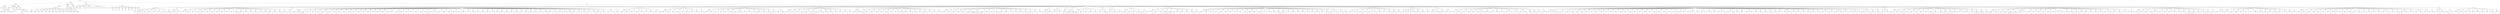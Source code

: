 graph Tree {
	"t0" [label = "TEI"];
	"t1" [label = "teiHeader"];
	"t2" [label = "fileDesc"];
	"t3" [label = "titleStmt"];
	"t4" [label = "title"];
	"t5" [label = "title"];
	"t6" [label = "author"];
	"t7" [label = "idno"];
	"t8" [label = "idno"];
	"t9" [label = "persName"];
	"t10" [label = "forename"];
	"t11" [label = "forename"];
	"t12" [label = "nameLink"];
	"t13" [label = "surname"];
	"t14" [label = "publicationStmt"];
	"t15" [label = "publisher"];
	"t16" [label = "idno"];
	"t17" [label = "idno"];
	"t18" [label = "availability"];
	"t19" [label = "licence"];
	"t20" [label = "ab"];
	"t21" [label = "ref"];
	"t22" [label = "sourceDesc"];
	"t23" [label = "bibl"];
	"t24" [label = "name"];
	"t25" [label = "idno"];
	"t26" [label = "idno"];
	"t27" [label = "availability"];
	"t28" [label = "licence"];
	"t29" [label = "ab"];
	"t30" [label = "ref"];
	"t31" [label = "bibl"];
	"t32" [label = "date"];
	"t33" [label = "date"];
	"t34" [label = "idno"];
	"t35" [label = "profileDesc"];
	"t36" [label = "particDesc"];
	"t37" [label = "listPerson"];
	"t38" [label = "person"];
	"t39" [label = "persName"];
	"t40" [label = "person"];
	"t41" [label = "persName"];
	"t42" [label = "person"];
	"t43" [label = "persName"];
	"t44" [label = "person"];
	"t45" [label = "persName"];
	"t46" [label = "person"];
	"t47" [label = "persName"];
	"t48" [label = "person"];
	"t49" [label = "persName"];
	"t50" [label = "person"];
	"t51" [label = "persName"];
	"t52" [label = "person"];
	"t53" [label = "persName"];
	"t54" [label = "person"];
	"t55" [label = "persName"];
	"t56" [label = "person"];
	"t57" [label = "persName"];
	"t58" [label = "person"];
	"t59" [label = "persName"];
	"t60" [label = "person"];
	"t61" [label = "persName"];
	"t62" [label = "person"];
	"t63" [label = "persName"];
	"t64" [label = "person"];
	"t65" [label = "persName"];
	"t66" [label = "textClass"];
	"t67" [label = "keywords"];
	"t68" [label = "term"];
	"t69" [label = "term"];
	"t70" [label = "classCode"];
	"t71" [label = "revisionDesc"];
	"t72" [label = "listChange"];
	"t73" [label = "change"];
	"t74" [label = "text"];
	"t75" [label = "front"];
	"t76" [label = "docTitle"];
	"t77" [label = "titlePart"];
	"t78" [label = "titlePart"];
	"t79" [label = "docDate"];
	"t80" [label = "docAuthor"];
	"t81" [label = "div"];
	"t82" [label = "div"];
	"t83" [label = "div"];
	"t84" [label = "p"];
	"t85" [label = "performance"];
	"t86" [label = "ab"];
	"t87" [label = "div"];
	"t88" [label = "head"];
	"t89" [label = "p"];
	"t90" [label = "p"];
	"t91" [label = "p"];
	"t92" [label = "p"];
	"t93" [label = "p"];
	"t94" [label = "p"];
	"t95" [label = "p"];
	"t96" [label = "p"];
	"t97" [label = "p"];
	"t98" [label = "p"];
	"t99" [label = "castList"];
	"t100" [label = "head"];
	"t101" [label = "castItem"];
	"t102" [label = "role"];
	"t103" [label = "castItem"];
	"t104" [label = "role"];
	"t105" [label = "castItem"];
	"t106" [label = "role"];
	"t107" [label = "castItem"];
	"t108" [label = "role"];
	"t109" [label = "castItem"];
	"t110" [label = "role"];
	"t111" [label = "castItem"];
	"t112" [label = "role"];
	"t113" [label = "castItem"];
	"t114" [label = "role"];
	"t115" [label = "castItem"];
	"t116" [label = "role"];
	"t117" [label = "castItem"];
	"t118" [label = "role"];
	"t119" [label = "body"];
	"t120" [label = "div"];
	"t121" [label = "head"];
	"t122" [label = "div"];
	"t123" [label = "head"];
	"t124" [label = "sp"];
	"t125" [label = "speaker"];
	"t126" [label = "p"];
	"t127" [label = "s"];
	"t128" [label = "s"];
	"t129" [label = "sp"];
	"t130" [label = "speaker"];
	"t131" [label = "p"];
	"t132" [label = "s"];
	"t133" [label = "s"];
	"t134" [label = "sp"];
	"t135" [label = "speaker"];
	"t136" [label = "p"];
	"t137" [label = "s"];
	"t138" [label = "s"];
	"t139" [label = "sp"];
	"t140" [label = "speaker"];
	"t141" [label = "p"];
	"t142" [label = "s"];
	"t143" [label = "sp"];
	"t144" [label = "speaker"];
	"t145" [label = "p"];
	"t146" [label = "s"];
	"t147" [label = "sp"];
	"t148" [label = "speaker"];
	"t149" [label = "p"];
	"t150" [label = "s"];
	"t151" [label = "s"];
	"t152" [label = "sp"];
	"t153" [label = "speaker"];
	"t154" [label = "p"];
	"t155" [label = "s"];
	"t156" [label = "s"];
	"t157" [label = "sp"];
	"t158" [label = "speaker"];
	"t159" [label = "p"];
	"t160" [label = "s"];
	"t161" [label = "s"];
	"t162" [label = "div"];
	"t163" [label = "head"];
	"t164" [label = "sp"];
	"t165" [label = "speaker"];
	"t166" [label = "p"];
	"t167" [label = "s"];
	"t168" [label = "s"];
	"t169" [label = "sp"];
	"t170" [label = "speaker"];
	"t171" [label = "p"];
	"t172" [label = "s"];
	"t173" [label = "div"];
	"t174" [label = "head"];
	"t175" [label = "sp"];
	"t176" [label = "speaker"];
	"t177" [label = "p"];
	"t178" [label = "s"];
	"t179" [label = "sp"];
	"t180" [label = "speaker"];
	"t181" [label = "p"];
	"t182" [label = "s"];
	"t183" [label = "sp"];
	"t184" [label = "speaker"];
	"t185" [label = "p"];
	"t186" [label = "s"];
	"t187" [label = "sp"];
	"t188" [label = "speaker"];
	"t189" [label = "p"];
	"t190" [label = "s"];
	"t191" [label = "s"];
	"t192" [label = "sp"];
	"t193" [label = "speaker"];
	"t194" [label = "p"];
	"t195" [label = "s"];
	"t196" [label = "sp"];
	"t197" [label = "speaker"];
	"t198" [label = "p"];
	"t199" [label = "s"];
	"t200" [label = "sp"];
	"t201" [label = "speaker"];
	"t202" [label = "p"];
	"t203" [label = "s"];
	"t204" [label = "sp"];
	"t205" [label = "speaker"];
	"t206" [label = "p"];
	"t207" [label = "s"];
	"t208" [label = "sp"];
	"t209" [label = "speaker"];
	"t210" [label = "p"];
	"t211" [label = "s"];
	"t212" [label = "sp"];
	"t213" [label = "speaker"];
	"t214" [label = "p"];
	"t215" [label = "s"];
	"t216" [label = "sp"];
	"t217" [label = "speaker"];
	"t218" [label = "p"];
	"t219" [label = "s"];
	"t220" [label = "sp"];
	"t221" [label = "speaker"];
	"t222" [label = "p"];
	"t223" [label = "s"];
	"t224" [label = "s"];
	"t225" [label = "s"];
	"t226" [label = "sp"];
	"t227" [label = "speaker"];
	"t228" [label = "p"];
	"t229" [label = "s"];
	"t230" [label = "sp"];
	"t231" [label = "speaker"];
	"t232" [label = "p"];
	"t233" [label = "s"];
	"t234" [label = "sp"];
	"t235" [label = "speaker"];
	"t236" [label = "p"];
	"t237" [label = "s"];
	"t238" [label = "sp"];
	"t239" [label = "speaker"];
	"t240" [label = "p"];
	"t241" [label = "s"];
	"t242" [label = "s"];
	"t243" [label = "sp"];
	"t244" [label = "speaker"];
	"t245" [label = "p"];
	"t246" [label = "s"];
	"t247" [label = "sp"];
	"t248" [label = "speaker"];
	"t249" [label = "p"];
	"t250" [label = "s"];
	"t251" [label = "s"];
	"t252" [label = "sp"];
	"t253" [label = "speaker"];
	"t254" [label = "p"];
	"t255" [label = "s"];
	"t256" [label = "sp"];
	"t257" [label = "speaker"];
	"t258" [label = "p"];
	"t259" [label = "s"];
	"t260" [label = "sp"];
	"t261" [label = "speaker"];
	"t262" [label = "p"];
	"t263" [label = "s"];
	"t264" [label = "s"];
	"t265" [label = "sp"];
	"t266" [label = "speaker"];
	"t267" [label = "p"];
	"t268" [label = "s"];
	"t269" [label = "div"];
	"t270" [label = "head"];
	"t271" [label = "sp"];
	"t272" [label = "speaker"];
	"t273" [label = "p"];
	"t274" [label = "s"];
	"t275" [label = "s"];
	"t276" [label = "div"];
	"t277" [label = "head"];
	"t278" [label = "sp"];
	"t279" [label = "speaker"];
	"t280" [label = "p"];
	"t281" [label = "s"];
	"t282" [label = "stage"];
	"t283" [label = "p"];
	"t284" [label = "s"];
	"t285" [label = "s"];
	"t286" [label = "s"];
	"t287" [label = "s"];
	"t288" [label = "s"];
	"t289" [label = "sp"];
	"t290" [label = "speaker"];
	"t291" [label = "p"];
	"t292" [label = "s"];
	"t293" [label = "sp"];
	"t294" [label = "speaker"];
	"t295" [label = "p"];
	"t296" [label = "s"];
	"t297" [label = "sp"];
	"t298" [label = "speaker"];
	"t299" [label = "p"];
	"t300" [label = "s"];
	"t301" [label = "sp"];
	"t302" [label = "speaker"];
	"t303" [label = "p"];
	"t304" [label = "s"];
	"t305" [label = "s"];
	"t306" [label = "sp"];
	"t307" [label = "speaker"];
	"t308" [label = "note"];
	"t309" [label = "p"];
	"t310" [label = "s"];
	"t311" [label = "s"];
	"t312" [label = "sp"];
	"t313" [label = "speaker"];
	"t314" [label = "p"];
	"t315" [label = "s"];
	"t316" [label = "sp"];
	"t317" [label = "speaker"];
	"t318" [label = "p"];
	"t319" [label = "s"];
	"t320" [label = "s"];
	"t321" [label = "sp"];
	"t322" [label = "speaker"];
	"t323" [label = "p"];
	"t324" [label = "s"];
	"t325" [label = "sp"];
	"t326" [label = "speaker"];
	"t327" [label = "p"];
	"t328" [label = "s"];
	"t329" [label = "sp"];
	"t330" [label = "speaker"];
	"t331" [label = "p"];
	"t332" [label = "s"];
	"t333" [label = "s"];
	"t334" [label = "sp"];
	"t335" [label = "speaker"];
	"t336" [label = "p"];
	"t337" [label = "s"];
	"t338" [label = "sp"];
	"t339" [label = "speaker"];
	"t340" [label = "p"];
	"t341" [label = "s"];
	"t342" [label = "sp"];
	"t343" [label = "speaker"];
	"t344" [label = "p"];
	"t345" [label = "s"];
	"t346" [label = "sp"];
	"t347" [label = "speaker"];
	"t348" [label = "p"];
	"t349" [label = "s"];
	"t350" [label = "sp"];
	"t351" [label = "speaker"];
	"t352" [label = "p"];
	"t353" [label = "s"];
	"t354" [label = "sp"];
	"t355" [label = "speaker"];
	"t356" [label = "p"];
	"t357" [label = "s"];
	"t358" [label = "sp"];
	"t359" [label = "speaker"];
	"t360" [label = "p"];
	"t361" [label = "s"];
	"t362" [label = "s"];
	"t363" [label = "sp"];
	"t364" [label = "speaker"];
	"t365" [label = "p"];
	"t366" [label = "s"];
	"t367" [label = "stage"];
	"t368" [label = "p"];
	"t369" [label = "s"];
	"t370" [label = "sp"];
	"t371" [label = "speaker"];
	"t372" [label = "p"];
	"t373" [label = "s"];
	"t374" [label = "s"];
	"t375" [label = "s"];
	"t376" [label = "sp"];
	"t377" [label = "speaker"];
	"t378" [label = "p"];
	"t379" [label = "s"];
	"t380" [label = "sp"];
	"t381" [label = "speaker"];
	"t382" [label = "p"];
	"t383" [label = "s"];
	"t384" [label = "sp"];
	"t385" [label = "speaker"];
	"t386" [label = "p"];
	"t387" [label = "s"];
	"t388" [label = "sp"];
	"t389" [label = "speaker"];
	"t390" [label = "p"];
	"t391" [label = "s"];
	"t392" [label = "sp"];
	"t393" [label = "speaker"];
	"t394" [label = "p"];
	"t395" [label = "s"];
	"t396" [label = "sp"];
	"t397" [label = "speaker"];
	"t398" [label = "p"];
	"t399" [label = "s"];
	"t400" [label = "s"];
	"t401" [label = "s"];
	"t402" [label = "sp"];
	"t403" [label = "speaker"];
	"t404" [label = "p"];
	"t405" [label = "s"];
	"t406" [label = "stage"];
	"t407" [label = "p"];
	"t408" [label = "s"];
	"t409" [label = "s"];
	"t410" [label = "sp"];
	"t411" [label = "speaker"];
	"t412" [label = "p"];
	"t413" [label = "s"];
	"t414" [label = "sp"];
	"t415" [label = "speaker"];
	"t416" [label = "p"];
	"t417" [label = "s"];
	"t418" [label = "sp"];
	"t419" [label = "speaker"];
	"t420" [label = "p"];
	"t421" [label = "s"];
	"t422" [label = "s"];
	"t423" [label = "sp"];
	"t424" [label = "speaker"];
	"t425" [label = "p"];
	"t426" [label = "s"];
	"t427" [label = "sp"];
	"t428" [label = "speaker"];
	"t429" [label = "p"];
	"t430" [label = "s"];
	"t431" [label = "sp"];
	"t432" [label = "speaker"];
	"t433" [label = "p"];
	"t434" [label = "s"];
	"t435" [label = "sp"];
	"t436" [label = "speaker"];
	"t437" [label = "p"];
	"t438" [label = "s"];
	"t439" [label = "sp"];
	"t440" [label = "speaker"];
	"t441" [label = "p"];
	"t442" [label = "s"];
	"t443" [label = "sp"];
	"t444" [label = "speaker"];
	"t445" [label = "p"];
	"t446" [label = "s"];
	"t447" [label = "sp"];
	"t448" [label = "speaker"];
	"t449" [label = "p"];
	"t450" [label = "s"];
	"t451" [label = "sp"];
	"t452" [label = "speaker"];
	"t453" [label = "p"];
	"t454" [label = "s"];
	"t455" [label = "sp"];
	"t456" [label = "speaker"];
	"t457" [label = "p"];
	"t458" [label = "s"];
	"t459" [label = "sp"];
	"t460" [label = "speaker"];
	"t461" [label = "p"];
	"t462" [label = "s"];
	"t463" [label = "sp"];
	"t464" [label = "speaker"];
	"t465" [label = "p"];
	"t466" [label = "s"];
	"t467" [label = "sp"];
	"t468" [label = "speaker"];
	"t469" [label = "p"];
	"t470" [label = "s"];
	"t471" [label = "sp"];
	"t472" [label = "speaker"];
	"t473" [label = "p"];
	"t474" [label = "s"];
	"t475" [label = "sp"];
	"t476" [label = "speaker"];
	"t477" [label = "p"];
	"t478" [label = "s"];
	"t479" [label = "s"];
	"t480" [label = "sp"];
	"t481" [label = "speaker"];
	"t482" [label = "p"];
	"t483" [label = "s"];
	"t484" [label = "sp"];
	"t485" [label = "speaker"];
	"t486" [label = "p"];
	"t487" [label = "s"];
	"t488" [label = "s"];
	"t489" [label = "sp"];
	"t490" [label = "speaker"];
	"t491" [label = "p"];
	"t492" [label = "s"];
	"t493" [label = "sp"];
	"t494" [label = "speaker"];
	"t495" [label = "p"];
	"t496" [label = "s"];
	"t497" [label = "s"];
	"t498" [label = "sp"];
	"t499" [label = "speaker"];
	"t500" [label = "p"];
	"t501" [label = "s"];
	"t502" [label = "sp"];
	"t503" [label = "speaker"];
	"t504" [label = "p"];
	"t505" [label = "s"];
	"t506" [label = "s"];
	"t507" [label = "sp"];
	"t508" [label = "speaker"];
	"t509" [label = "p"];
	"t510" [label = "s"];
	"t511" [label = "sp"];
	"t512" [label = "speaker"];
	"t513" [label = "p"];
	"t514" [label = "s"];
	"t515" [label = "s"];
	"t516" [label = "sp"];
	"t517" [label = "speaker"];
	"t518" [label = "p"];
	"t519" [label = "s"];
	"t520" [label = "sp"];
	"t521" [label = "speaker"];
	"t522" [label = "p"];
	"t523" [label = "s"];
	"t524" [label = "sp"];
	"t525" [label = "speaker"];
	"t526" [label = "p"];
	"t527" [label = "s"];
	"t528" [label = "s"];
	"t529" [label = "sp"];
	"t530" [label = "speaker"];
	"t531" [label = "p"];
	"t532" [label = "s"];
	"t533" [label = "sp"];
	"t534" [label = "speaker"];
	"t535" [label = "p"];
	"t536" [label = "s"];
	"t537" [label = "sp"];
	"t538" [label = "speaker"];
	"t539" [label = "p"];
	"t540" [label = "s"];
	"t541" [label = "s"];
	"t542" [label = "sp"];
	"t543" [label = "speaker"];
	"t544" [label = "p"];
	"t545" [label = "s"];
	"t546" [label = "sp"];
	"t547" [label = "speaker"];
	"t548" [label = "p"];
	"t549" [label = "s"];
	"t550" [label = "s"];
	"t551" [label = "sp"];
	"t552" [label = "speaker"];
	"t553" [label = "p"];
	"t554" [label = "s"];
	"t555" [label = "sp"];
	"t556" [label = "speaker"];
	"t557" [label = "p"];
	"t558" [label = "s"];
	"t559" [label = "sp"];
	"t560" [label = "speaker"];
	"t561" [label = "p"];
	"t562" [label = "s"];
	"t563" [label = "stage"];
	"t564" [label = "p"];
	"t565" [label = "s"];
	"t566" [label = "sp"];
	"t567" [label = "speaker"];
	"t568" [label = "p"];
	"t569" [label = "s"];
	"t570" [label = "s"];
	"t571" [label = "div"];
	"t572" [label = "head"];
	"t573" [label = "sp"];
	"t574" [label = "speaker"];
	"t575" [label = "p"];
	"t576" [label = "s"];
	"t577" [label = "sp"];
	"t578" [label = "speaker"];
	"t579" [label = "p"];
	"t580" [label = "s"];
	"t581" [label = "sp"];
	"t582" [label = "speaker"];
	"t583" [label = "p"];
	"t584" [label = "s"];
	"t585" [label = "sp"];
	"t586" [label = "speaker"];
	"t587" [label = "p"];
	"t588" [label = "s"];
	"t589" [label = "sp"];
	"t590" [label = "speaker"];
	"t591" [label = "p"];
	"t592" [label = "s"];
	"t593" [label = "sp"];
	"t594" [label = "speaker"];
	"t595" [label = "p"];
	"t596" [label = "s"];
	"t597" [label = "sp"];
	"t598" [label = "speaker"];
	"t599" [label = "p"];
	"t600" [label = "s"];
	"t601" [label = "sp"];
	"t602" [label = "speaker"];
	"t603" [label = "p"];
	"t604" [label = "s"];
	"t605" [label = "stage"];
	"t606" [label = "div"];
	"t607" [label = "head"];
	"t608" [label = "sp"];
	"t609" [label = "speaker"];
	"t610" [label = "p"];
	"t611" [label = "s"];
	"t612" [label = "sp"];
	"t613" [label = "speaker"];
	"t614" [label = "p"];
	"t615" [label = "s"];
	"t616" [label = "sp"];
	"t617" [label = "speaker"];
	"t618" [label = "p"];
	"t619" [label = "s"];
	"t620" [label = "sp"];
	"t621" [label = "speaker"];
	"t622" [label = "p"];
	"t623" [label = "s"];
	"t624" [label = "s"];
	"t625" [label = "sp"];
	"t626" [label = "speaker"];
	"t627" [label = "p"];
	"t628" [label = "s"];
	"t629" [label = "s"];
	"t630" [label = "sp"];
	"t631" [label = "speaker"];
	"t632" [label = "p"];
	"t633" [label = "s"];
	"t634" [label = "sp"];
	"t635" [label = "speaker"];
	"t636" [label = "p"];
	"t637" [label = "s"];
	"t638" [label = "sp"];
	"t639" [label = "speaker"];
	"t640" [label = "p"];
	"t641" [label = "s"];
	"t642" [label = "sp"];
	"t643" [label = "speaker"];
	"t644" [label = "p"];
	"t645" [label = "s"];
	"t646" [label = "div"];
	"t647" [label = "head"];
	"t648" [label = "sp"];
	"t649" [label = "speaker"];
	"t650" [label = "p"];
	"t651" [label = "s"];
	"t652" [label = "sp"];
	"t653" [label = "speaker"];
	"t654" [label = "p"];
	"t655" [label = "s"];
	"t656" [label = "s"];
	"t657" [label = "sp"];
	"t658" [label = "speaker"];
	"t659" [label = "p"];
	"t660" [label = "s"];
	"t661" [label = "sp"];
	"t662" [label = "speaker"];
	"t663" [label = "p"];
	"t664" [label = "s"];
	"t665" [label = "sp"];
	"t666" [label = "speaker"];
	"t667" [label = "p"];
	"t668" [label = "s"];
	"t669" [label = "sp"];
	"t670" [label = "speaker"];
	"t671" [label = "p"];
	"t672" [label = "s"];
	"t673" [label = "s"];
	"t674" [label = "s"];
	"t675" [label = "sp"];
	"t676" [label = "speaker"];
	"t677" [label = "p"];
	"t678" [label = "s"];
	"t679" [label = "stage"];
	"t680" [label = "p"];
	"t681" [label = "s"];
	"t682" [label = "sp"];
	"t683" [label = "speaker"];
	"t684" [label = "p"];
	"t685" [label = "s"];
	"t686" [label = "sp"];
	"t687" [label = "speaker"];
	"t688" [label = "p"];
	"t689" [label = "s"];
	"t690" [label = "sp"];
	"t691" [label = "speaker"];
	"t692" [label = "p"];
	"t693" [label = "s"];
	"t694" [label = "s"];
	"t695" [label = "sp"];
	"t696" [label = "speaker"];
	"t697" [label = "p"];
	"t698" [label = "s"];
	"t699" [label = "sp"];
	"t700" [label = "speaker"];
	"t701" [label = "p"];
	"t702" [label = "s"];
	"t703" [label = "sp"];
	"t704" [label = "speaker"];
	"t705" [label = "p"];
	"t706" [label = "s"];
	"t707" [label = "s"];
	"t708" [label = "s"];
	"t709" [label = "sp"];
	"t710" [label = "speaker"];
	"t711" [label = "p"];
	"t712" [label = "s"];
	"t713" [label = "sp"];
	"t714" [label = "speaker"];
	"t715" [label = "p"];
	"t716" [label = "s"];
	"t717" [label = "s"];
	"t718" [label = "stage"];
	"t719" [label = "p"];
	"t720" [label = "s"];
	"t721" [label = "div"];
	"t722" [label = "head"];
	"t723" [label = "sp"];
	"t724" [label = "speaker"];
	"t725" [label = "p"];
	"t726" [label = "s"];
	"t727" [label = "sp"];
	"t728" [label = "speaker"];
	"t729" [label = "p"];
	"t730" [label = "s"];
	"t731" [label = "s"];
	"t732" [label = "sp"];
	"t733" [label = "speaker"];
	"t734" [label = "p"];
	"t735" [label = "s"];
	"t736" [label = "sp"];
	"t737" [label = "speaker"];
	"t738" [label = "p"];
	"t739" [label = "s"];
	"t740" [label = "s"];
	"t741" [label = "s"];
	"t742" [label = "s"];
	"t743" [label = "sp"];
	"t744" [label = "speaker"];
	"t745" [label = "p"];
	"t746" [label = "s"];
	"t747" [label = "sp"];
	"t748" [label = "speaker"];
	"t749" [label = "p"];
	"t750" [label = "s"];
	"t751" [label = "s"];
	"t752" [label = "s"];
	"t753" [label = "s"];
	"t754" [label = "sp"];
	"t755" [label = "speaker"];
	"t756" [label = "p"];
	"t757" [label = "s"];
	"t758" [label = "sp"];
	"t759" [label = "speaker"];
	"t760" [label = "p"];
	"t761" [label = "s"];
	"t762" [label = "sp"];
	"t763" [label = "speaker"];
	"t764" [label = "p"];
	"t765" [label = "s"];
	"t766" [label = "sp"];
	"t767" [label = "speaker"];
	"t768" [label = "p"];
	"t769" [label = "s"];
	"t770" [label = "sp"];
	"t771" [label = "speaker"];
	"t772" [label = "p"];
	"t773" [label = "s"];
	"t774" [label = "sp"];
	"t775" [label = "speaker"];
	"t776" [label = "p"];
	"t777" [label = "s"];
	"t778" [label = "sp"];
	"t779" [label = "speaker"];
	"t780" [label = "p"];
	"t781" [label = "s"];
	"t782" [label = "sp"];
	"t783" [label = "speaker"];
	"t784" [label = "p"];
	"t785" [label = "s"];
	"t786" [label = "div"];
	"t787" [label = "head"];
	"t788" [label = "sp"];
	"t789" [label = "speaker"];
	"t790" [label = "p"];
	"t791" [label = "s"];
	"t792" [label = "stage"];
	"t793" [label = "div"];
	"t794" [label = "head"];
	"t795" [label = "sp"];
	"t796" [label = "speaker"];
	"t797" [label = "p"];
	"t798" [label = "s"];
	"t799" [label = "s"];
	"t800" [label = "s"];
	"t801" [label = "sp"];
	"t802" [label = "speaker"];
	"t803" [label = "p"];
	"t804" [label = "s"];
	"t805" [label = "sp"];
	"t806" [label = "speaker"];
	"t807" [label = "p"];
	"t808" [label = "s"];
	"t809" [label = "sp"];
	"t810" [label = "speaker"];
	"t811" [label = "p"];
	"t812" [label = "s"];
	"t813" [label = "sp"];
	"t814" [label = "speaker"];
	"t815" [label = "p"];
	"t816" [label = "s"];
	"t817" [label = "sp"];
	"t818" [label = "speaker"];
	"t819" [label = "p"];
	"t820" [label = "s"];
	"t821" [label = "s"];
	"t822" [label = "sp"];
	"t823" [label = "speaker"];
	"t824" [label = "p"];
	"t825" [label = "s"];
	"t826" [label = "sp"];
	"t827" [label = "speaker"];
	"t828" [label = "p"];
	"t829" [label = "s"];
	"t830" [label = "sp"];
	"t831" [label = "speaker"];
	"t832" [label = "p"];
	"t833" [label = "s"];
	"t834" [label = "s"];
	"t835" [label = "sp"];
	"t836" [label = "speaker"];
	"t837" [label = "p"];
	"t838" [label = "s"];
	"t839" [label = "sp"];
	"t840" [label = "speaker"];
	"t841" [label = "p"];
	"t842" [label = "s"];
	"t843" [label = "s"];
	"t844" [label = "s"];
	"t845" [label = "sp"];
	"t846" [label = "speaker"];
	"t847" [label = "p"];
	"t848" [label = "s"];
	"t849" [label = "sp"];
	"t850" [label = "speaker"];
	"t851" [label = "p"];
	"t852" [label = "s"];
	"t853" [label = "s"];
	"t854" [label = "sp"];
	"t855" [label = "speaker"];
	"t856" [label = "p"];
	"t857" [label = "s"];
	"t858" [label = "sp"];
	"t859" [label = "speaker"];
	"t860" [label = "p"];
	"t861" [label = "s"];
	"t862" [label = "sp"];
	"t863" [label = "speaker"];
	"t864" [label = "p"];
	"t865" [label = "s"];
	"t866" [label = "sp"];
	"t867" [label = "speaker"];
	"t868" [label = "p"];
	"t869" [label = "s"];
	"t870" [label = "div"];
	"t871" [label = "head"];
	"t872" [label = "sp"];
	"t873" [label = "speaker"];
	"t874" [label = "p"];
	"t875" [label = "s"];
	"t876" [label = "sp"];
	"t877" [label = "speaker"];
	"t878" [label = "p"];
	"t879" [label = "s"];
	"t880" [label = "s"];
	"t881" [label = "s"];
	"t882" [label = "sp"];
	"t883" [label = "speaker"];
	"t884" [label = "p"];
	"t885" [label = "s"];
	"t886" [label = "sp"];
	"t887" [label = "speaker"];
	"t888" [label = "p"];
	"t889" [label = "s"];
	"t890" [label = "sp"];
	"t891" [label = "speaker"];
	"t892" [label = "p"];
	"t893" [label = "s"];
	"t894" [label = "sp"];
	"t895" [label = "speaker"];
	"t896" [label = "p"];
	"t897" [label = "s"];
	"t898" [label = "sp"];
	"t899" [label = "speaker"];
	"t900" [label = "p"];
	"t901" [label = "s"];
	"t902" [label = "s"];
	"t903" [label = "s"];
	"t904" [label = "s"];
	"t905" [label = "s"];
	"t906" [label = "s"];
	"t907" [label = "s"];
	"t908" [label = "s"];
	"t909" [label = "stage"];
	"t910" [label = "p"];
	"t911" [label = "s"];
	"t912" [label = "s"];
	"t913" [label = "sp"];
	"t914" [label = "speaker"];
	"t915" [label = "p"];
	"t916" [label = "s"];
	"t917" [label = "sp"];
	"t918" [label = "speaker"];
	"t919" [label = "p"];
	"t920" [label = "s"];
	"t921" [label = "sp"];
	"t922" [label = "speaker"];
	"t923" [label = "p"];
	"t924" [label = "s"];
	"t925" [label = "s"];
	"t926" [label = "sp"];
	"t927" [label = "speaker"];
	"t928" [label = "p"];
	"t929" [label = "s"];
	"t930" [label = "s"];
	"t931" [label = "s"];
	"t932" [label = "s"];
	"t933" [label = "sp"];
	"t934" [label = "speaker"];
	"t935" [label = "p"];
	"t936" [label = "s"];
	"t937" [label = "sp"];
	"t938" [label = "speaker"];
	"t939" [label = "p"];
	"t940" [label = "s"];
	"t941" [label = "sp"];
	"t942" [label = "speaker"];
	"t943" [label = "p"];
	"t944" [label = "s"];
	"t945" [label = "sp"];
	"t946" [label = "speaker"];
	"t947" [label = "p"];
	"t948" [label = "s"];
	"t949" [label = "s"];
	"t950" [label = "sp"];
	"t951" [label = "speaker"];
	"t952" [label = "p"];
	"t953" [label = "s"];
	"t954" [label = "sp"];
	"t955" [label = "speaker"];
	"t956" [label = "p"];
	"t957" [label = "s"];
	"t958" [label = "s"];
	"t959" [label = "s"];
	"t960" [label = "sp"];
	"t961" [label = "speaker"];
	"t962" [label = "p"];
	"t963" [label = "s"];
	"t964" [label = "sp"];
	"t965" [label = "speaker"];
	"t966" [label = "p"];
	"t967" [label = "s"];
	"t968" [label = "sp"];
	"t969" [label = "speaker"];
	"t970" [label = "p"];
	"t971" [label = "s"];
	"t972" [label = "div"];
	"t973" [label = "head"];
	"t974" [label = "sp"];
	"t975" [label = "speaker"];
	"t976" [label = "p"];
	"t977" [label = "s"];
	"t978" [label = "s"];
	"t979" [label = "sp"];
	"t980" [label = "speaker"];
	"t981" [label = "p"];
	"t982" [label = "s"];
	"t983" [label = "div"];
	"t984" [label = "head"];
	"t985" [label = "sp"];
	"t986" [label = "speaker"];
	"t987" [label = "p"];
	"t988" [label = "s"];
	"t989" [label = "sp"];
	"t990" [label = "speaker"];
	"t991" [label = "p"];
	"t992" [label = "s"];
	"t993" [label = "div"];
	"t994" [label = "head"];
	"t995" [label = "sp"];
	"t996" [label = "speaker"];
	"t997" [label = "p"];
	"t998" [label = "s"];
	"t999" [label = "s"];
	"t1000" [label = "div"];
	"t1001" [label = "head"];
	"t1002" [label = "sp"];
	"t1003" [label = "speaker"];
	"t1004" [label = "p"];
	"t1005" [label = "s"];
	"t1006" [label = "s"];
	"t1007" [label = "s"];
	"t1008" [label = "s"];
	"t1009" [label = "s"];
	"t1010" [label = "s"];
	"t1011" [label = "s"];
	"t1012" [label = "stage"];
	"t1013" [label = "div"];
	"t1014" [label = "head"];
	"t1015" [label = "sp"];
	"t1016" [label = "speaker"];
	"t1017" [label = "p"];
	"t1018" [label = "s"];
	"t1019" [label = "sp"];
	"t1020" [label = "speaker"];
	"t1021" [label = "p"];
	"t1022" [label = "s"];
	"t1023" [label = "sp"];
	"t1024" [label = "speaker"];
	"t1025" [label = "p"];
	"t1026" [label = "s"];
	"t1027" [label = "sp"];
	"t1028" [label = "speaker"];
	"t1029" [label = "p"];
	"t1030" [label = "s"];
	"t1031" [label = "sp"];
	"t1032" [label = "speaker"];
	"t1033" [label = "p"];
	"t1034" [label = "s"];
	"t1035" [label = "sp"];
	"t1036" [label = "speaker"];
	"t1037" [label = "p"];
	"t1038" [label = "s"];
	"t1039" [label = "div"];
	"t1040" [label = "head"];
	"t1041" [label = "sp"];
	"t1042" [label = "speaker"];
	"t1043" [label = "p"];
	"t1044" [label = "s"];
	"t1045" [label = "s"];
	"t1046" [label = "s"];
	"t1047" [label = "div"];
	"t1048" [label = "head"];
	"t1049" [label = "sp"];
	"t1050" [label = "speaker"];
	"t1051" [label = "p"];
	"t1052" [label = "s"];
	"t1053" [label = "s"];
	"t1054" [label = "sp"];
	"t1055" [label = "speaker"];
	"t1056" [label = "p"];
	"t1057" [label = "s"];
	"t1058" [label = "sp"];
	"t1059" [label = "speaker"];
	"t1060" [label = "p"];
	"t1061" [label = "s"];
	"t1062" [label = "div"];
	"t1063" [label = "head"];
	"t1064" [label = "sp"];
	"t1065" [label = "speaker"];
	"t1066" [label = "p"];
	"t1067" [label = "s"];
	"t1068" [label = "s"];
	"t1069" [label = "sp"];
	"t1070" [label = "speaker"];
	"t1071" [label = "p"];
	"t1072" [label = "s"];
	"t1073" [label = "s"];
	"t1074" [label = "s"];
	"t1075" [label = "sp"];
	"t1076" [label = "speaker"];
	"t1077" [label = "p"];
	"t1078" [label = "s"];
	"t1079" [label = "sp"];
	"t1080" [label = "speaker"];
	"t1081" [label = "p"];
	"t1082" [label = "s"];
	"t1083" [label = "s"];
	"t1084" [label = "s"];
	"t1085" [label = "sp"];
	"t1086" [label = "speaker"];
	"t1087" [label = "p"];
	"t1088" [label = "s"];
	"t1089" [label = "stage"];
	"t1090" [label = "div"];
	"t1091" [label = "head"];
	"t1092" [label = "sp"];
	"t1093" [label = "speaker"];
	"t1094" [label = "p"];
	"t1095" [label = "s"];
	"t1096" [label = "s"];
	"t1097" [label = "sp"];
	"t1098" [label = "speaker"];
	"t1099" [label = "p"];
	"t1100" [label = "s"];
	"t1101" [label = "sp"];
	"t1102" [label = "speaker"];
	"t1103" [label = "p"];
	"t1104" [label = "s"];
	"t1105" [label = "sp"];
	"t1106" [label = "speaker"];
	"t1107" [label = "p"];
	"t1108" [label = "s"];
	"t1109" [label = "s"];
	"t1110" [label = "s"];
	"t1111" [label = "s"];
	"t1112" [label = "s"];
	"t1113" [label = "s"];
	"t1114" [label = "sp"];
	"t1115" [label = "speaker"];
	"t1116" [label = "p"];
	"t1117" [label = "s"];
	"t1118" [label = "stage"];
	"t1119" [label = "sp"];
	"t1120" [label = "speaker"];
	"t1121" [label = "p"];
	"t1122" [label = "s"];
	"t1123" [label = "sp"];
	"t1124" [label = "speaker"];
	"t1125" [label = "p"];
	"t1126" [label = "s"];
	"t1127" [label = "sp"];
	"t1128" [label = "speaker"];
	"t1129" [label = "p"];
	"t1130" [label = "s"];
	"t1131" [label = "sp"];
	"t1132" [label = "speaker"];
	"t1133" [label = "p"];
	"t1134" [label = "s"];
	"t1135" [label = "s"];
	"t1136" [label = "sp"];
	"t1137" [label = "speaker"];
	"t1138" [label = "p"];
	"t1139" [label = "s"];
	"t1140" [label = "div"];
	"t1141" [label = "head"];
	"t1142" [label = "stage"];
	"t1143" [label = "sp"];
	"t1144" [label = "speaker"];
	"t1145" [label = "p"];
	"t1146" [label = "s"];
	"t1147" [label = "sp"];
	"t1148" [label = "speaker"];
	"t1149" [label = "p"];
	"t1150" [label = "s"];
	"t1151" [label = "sp"];
	"t1152" [label = "speaker"];
	"t1153" [label = "p"];
	"t1154" [label = "s"];
	"t1155" [label = "sp"];
	"t1156" [label = "speaker"];
	"t1157" [label = "p"];
	"t1158" [label = "s"];
	"t1159" [label = "s"];
	"t1160" [label = "sp"];
	"t1161" [label = "speaker"];
	"t1162" [label = "p"];
	"t1163" [label = "s"];
	"t1164" [label = "sp"];
	"t1165" [label = "speaker"];
	"t1166" [label = "p"];
	"t1167" [label = "s"];
	"t1168" [label = "sp"];
	"t1169" [label = "speaker"];
	"t1170" [label = "p"];
	"t1171" [label = "s"];
	"t1172" [label = "sp"];
	"t1173" [label = "speaker"];
	"t1174" [label = "p"];
	"t1175" [label = "s"];
	"t1176" [label = "sp"];
	"t1177" [label = "speaker"];
	"t1178" [label = "p"];
	"t1179" [label = "s"];
	"t1180" [label = "sp"];
	"t1181" [label = "speaker"];
	"t1182" [label = "p"];
	"t1183" [label = "s"];
	"t1184" [label = "s"];
	"t1185" [label = "s"];
	"t1186" [label = "sp"];
	"t1187" [label = "speaker"];
	"t1188" [label = "p"];
	"t1189" [label = "s"];
	"t1190" [label = "s"];
	"t1191" [label = "sp"];
	"t1192" [label = "speaker"];
	"t1193" [label = "p"];
	"t1194" [label = "s"];
	"t1195" [label = "sp"];
	"t1196" [label = "speaker"];
	"t1197" [label = "p"];
	"t1198" [label = "s"];
	"t1199" [label = "s"];
	"t1200" [label = "sp"];
	"t1201" [label = "speaker"];
	"t1202" [label = "p"];
	"t1203" [label = "s"];
	"t1204" [label = "sp"];
	"t1205" [label = "speaker"];
	"t1206" [label = "p"];
	"t1207" [label = "s"];
	"t1208" [label = "sp"];
	"t1209" [label = "speaker"];
	"t1210" [label = "p"];
	"t1211" [label = "s"];
	"t1212" [label = "sp"];
	"t1213" [label = "speaker"];
	"t1214" [label = "p"];
	"t1215" [label = "s"];
	"t1216" [label = "s"];
	"t1217" [label = "s"];
	"t1218" [label = "s"];
	"t1219" [label = "sp"];
	"t1220" [label = "speaker"];
	"t1221" [label = "p"];
	"t1222" [label = "s"];
	"t1223" [label = "sp"];
	"t1224" [label = "speaker"];
	"t1225" [label = "p"];
	"t1226" [label = "s"];
	"t1227" [label = "sp"];
	"t1228" [label = "speaker"];
	"t1229" [label = "p"];
	"t1230" [label = "s"];
	"t1231" [label = "sp"];
	"t1232" [label = "speaker"];
	"t1233" [label = "p"];
	"t1234" [label = "s"];
	"t1235" [label = "sp"];
	"t1236" [label = "speaker"];
	"t1237" [label = "p"];
	"t1238" [label = "s"];
	"t1239" [label = "sp"];
	"t1240" [label = "speaker"];
	"t1241" [label = "p"];
	"t1242" [label = "s"];
	"t1243" [label = "sp"];
	"t1244" [label = "speaker"];
	"t1245" [label = "p"];
	"t1246" [label = "s"];
	"t1247" [label = "sp"];
	"t1248" [label = "speaker"];
	"t1249" [label = "p"];
	"t1250" [label = "s"];
	"t1251" [label = "sp"];
	"t1252" [label = "speaker"];
	"t1253" [label = "p"];
	"t1254" [label = "s"];
	"t1255" [label = "sp"];
	"t1256" [label = "speaker"];
	"t1257" [label = "p"];
	"t1258" [label = "s"];
	"t1259" [label = "s"];
	"t1260" [label = "s"];
	"t1261" [label = "s"];
	"t1262" [label = "sp"];
	"t1263" [label = "speaker"];
	"t1264" [label = "p"];
	"t1265" [label = "s"];
	"t1266" [label = "stage"];
	"t1267" [label = "p"];
	"t1268" [label = "s"];
	"t1269" [label = "sp"];
	"t1270" [label = "speaker"];
	"t1271" [label = "p"];
	"t1272" [label = "s"];
	"t1273" [label = "sp"];
	"t1274" [label = "speaker"];
	"t1275" [label = "p"];
	"t1276" [label = "s"];
	"t1277" [label = "s"];
	"t1278" [label = "div"];
	"t1279" [label = "head"];
	"t1280" [label = "sp"];
	"t1281" [label = "speaker"];
	"t1282" [label = "p"];
	"t1283" [label = "s"];
	"t1284" [label = "sp"];
	"t1285" [label = "speaker"];
	"t1286" [label = "p"];
	"t1287" [label = "s"];
	"t1288" [label = "sp"];
	"t1289" [label = "speaker"];
	"t1290" [label = "p"];
	"t1291" [label = "s"];
	"t1292" [label = "s"];
	"t1293" [label = "sp"];
	"t1294" [label = "speaker"];
	"t1295" [label = "p"];
	"t1296" [label = "s"];
	"t1297" [label = "sp"];
	"t1298" [label = "speaker"];
	"t1299" [label = "p"];
	"t1300" [label = "s"];
	"t1301" [label = "s"];
	"t1302" [label = "s"];
	"t1303" [label = "sp"];
	"t1304" [label = "speaker"];
	"t1305" [label = "p"];
	"t1306" [label = "s"];
	"t1307" [label = "sp"];
	"t1308" [label = "speaker"];
	"t1309" [label = "p"];
	"t1310" [label = "s"];
	"t1311" [label = "sp"];
	"t1312" [label = "speaker"];
	"t1313" [label = "p"];
	"t1314" [label = "s"];
	"t1315" [label = "sp"];
	"t1316" [label = "speaker"];
	"t1317" [label = "p"];
	"t1318" [label = "s"];
	"t1319" [label = "s"];
	"t1320" [label = "sp"];
	"t1321" [label = "speaker"];
	"t1322" [label = "p"];
	"t1323" [label = "s"];
	"t1324" [label = "sp"];
	"t1325" [label = "speaker"];
	"t1326" [label = "p"];
	"t1327" [label = "s"];
	"t1328" [label = "sp"];
	"t1329" [label = "speaker"];
	"t1330" [label = "p"];
	"t1331" [label = "s"];
	"t1332" [label = "div"];
	"t1333" [label = "head"];
	"t1334" [label = "note"];
	"t1335" [label = "stage"];
	"t1336" [label = "sp"];
	"t1337" [label = "speaker"];
	"t1338" [label = "p"];
	"t1339" [label = "s"];
	"t1340" [label = "sp"];
	"t1341" [label = "speaker"];
	"t1342" [label = "p"];
	"t1343" [label = "s"];
	"t1344" [label = "s"];
	"t1345" [label = "sp"];
	"t1346" [label = "speaker"];
	"t1347" [label = "p"];
	"t1348" [label = "s"];
	"t1349" [label = "sp"];
	"t1350" [label = "speaker"];
	"t1351" [label = "p"];
	"t1352" [label = "s"];
	"t1353" [label = "sp"];
	"t1354" [label = "speaker"];
	"t1355" [label = "p"];
	"t1356" [label = "s"];
	"t1357" [label = "div"];
	"t1358" [label = "head"];
	"t1359" [label = "sp"];
	"t1360" [label = "speaker"];
	"t1361" [label = "p"];
	"t1362" [label = "s"];
	"t1363" [label = "sp"];
	"t1364" [label = "speaker"];
	"t1365" [label = "p"];
	"t1366" [label = "s"];
	"t1367" [label = "s"];
	"t1368" [label = "sp"];
	"t1369" [label = "speaker"];
	"t1370" [label = "p"];
	"t1371" [label = "s"];
	"t1372" [label = "sp"];
	"t1373" [label = "speaker"];
	"t1374" [label = "p"];
	"t1375" [label = "s"];
	"t1376" [label = "stage"];
	"t1377" [label = "div"];
	"t1378" [label = "head"];
	"t1379" [label = "sp"];
	"t1380" [label = "speaker"];
	"t1381" [label = "p"];
	"t1382" [label = "s"];
	"t1383" [label = "sp"];
	"t1384" [label = "speaker"];
	"t1385" [label = "p"];
	"t1386" [label = "s"];
	"t1387" [label = "s"];
	"t1388" [label = "sp"];
	"t1389" [label = "speaker"];
	"t1390" [label = "p"];
	"t1391" [label = "s"];
	"t1392" [label = "sp"];
	"t1393" [label = "speaker"];
	"t1394" [label = "p"];
	"t1395" [label = "s"];
	"t1396" [label = "sp"];
	"t1397" [label = "speaker"];
	"t1398" [label = "p"];
	"t1399" [label = "s"];
	"t1400" [label = "sp"];
	"t1401" [label = "speaker"];
	"t1402" [label = "p"];
	"t1403" [label = "s"];
	"t1404" [label = "s"];
	"t1405" [label = "sp"];
	"t1406" [label = "speaker"];
	"t1407" [label = "p"];
	"t1408" [label = "s"];
	"t1409" [label = "stage"];
	"t1410" [label = "p"];
	"t1411" [label = "s"];
	"t1412" [label = "sp"];
	"t1413" [label = "speaker"];
	"t1414" [label = "p"];
	"t1415" [label = "s"];
	"t1416" [label = "sp"];
	"t1417" [label = "speaker"];
	"t1418" [label = "p"];
	"t1419" [label = "s"];
	"t1420" [label = "sp"];
	"t1421" [label = "speaker"];
	"t1422" [label = "p"];
	"t1423" [label = "s"];
	"t1424" [label = "sp"];
	"t1425" [label = "speaker"];
	"t1426" [label = "p"];
	"t1427" [label = "s"];
	"t1428" [label = "stage"];
	"t1429" [label = "p"];
	"t1430" [label = "s"];
	"t1431" [label = "sp"];
	"t1432" [label = "speaker"];
	"t1433" [label = "p"];
	"t1434" [label = "s"];
	"t1435" [label = "s"];
	"t1436" [label = "sp"];
	"t1437" [label = "speaker"];
	"t1438" [label = "p"];
	"t1439" [label = "s"];
	"t1440" [label = "stage"];
	"t1441" [label = "p"];
	"t1442" [label = "s"];
	"t1443" [label = "sp"];
	"t1444" [label = "speaker"];
	"t1445" [label = "p"];
	"t1446" [label = "s"];
	"t1447" [label = "s"];
	"t1448" [label = "sp"];
	"t1449" [label = "speaker"];
	"t1450" [label = "p"];
	"t1451" [label = "s"];
	"t1452" [label = "s"];
	"t1453" [label = "sp"];
	"t1454" [label = "speaker"];
	"t1455" [label = "p"];
	"t1456" [label = "s"];
	"t1457" [label = "s"];
	"t1458" [label = "sp"];
	"t1459" [label = "speaker"];
	"t1460" [label = "p"];
	"t1461" [label = "s"];
	"t1462" [label = "div"];
	"t1463" [label = "head"];
	"t1464" [label = "sp"];
	"t1465" [label = "speaker"];
	"t1466" [label = "p"];
	"t1467" [label = "s"];
	"t1468" [label = "sp"];
	"t1469" [label = "speaker"];
	"t1470" [label = "p"];
	"t1471" [label = "s"];
	"t1472" [label = "s"];
	"t1473" [label = "s"];
	"t1474" [label = "sp"];
	"t1475" [label = "speaker"];
	"t1476" [label = "p"];
	"t1477" [label = "s"];
	"t1478" [label = "s"];
	"t1479" [label = "stage"];
	"t1480" [label = "p"];
	"t1481" [label = "s"];
	"t1482" [label = "sp"];
	"t1483" [label = "speaker"];
	"t1484" [label = "p"];
	"t1485" [label = "s"];
	"t1486" [label = "sp"];
	"t1487" [label = "speaker"];
	"t1488" [label = "p"];
	"t1489" [label = "s"];
	"t1490" [label = "s"];
	"t1491" [label = "sp"];
	"t1492" [label = "speaker"];
	"t1493" [label = "p"];
	"t1494" [label = "s"];
	"t1495" [label = "s"];
	"t1496" [label = "sp"];
	"t1497" [label = "speaker"];
	"t1498" [label = "p"];
	"t1499" [label = "s"];
	"t1500" [label = "s"];
	"t1501" [label = "sp"];
	"t1502" [label = "speaker"];
	"t1503" [label = "p"];
	"t1504" [label = "s"];
	"t1505" [label = "sp"];
	"t1506" [label = "speaker"];
	"t1507" [label = "p"];
	"t1508" [label = "s"];
	"t1509" [label = "sp"];
	"t1510" [label = "speaker"];
	"t1511" [label = "p"];
	"t1512" [label = "s"];
	"t1513" [label = "sp"];
	"t1514" [label = "speaker"];
	"t1515" [label = "p"];
	"t1516" [label = "s"];
	"t1517" [label = "sp"];
	"t1518" [label = "speaker"];
	"t1519" [label = "p"];
	"t1520" [label = "s"];
	"t1521" [label = "sp"];
	"t1522" [label = "speaker"];
	"t1523" [label = "p"];
	"t1524" [label = "s"];
	"t1525" [label = "sp"];
	"t1526" [label = "speaker"];
	"t1527" [label = "p"];
	"t1528" [label = "s"];
	"t1529" [label = "sp"];
	"t1530" [label = "speaker"];
	"t1531" [label = "p"];
	"t1532" [label = "s"];
	"t1533" [label = "sp"];
	"t1534" [label = "speaker"];
	"t1535" [label = "p"];
	"t1536" [label = "s"];
	"t1537" [label = "sp"];
	"t1538" [label = "speaker"];
	"t1539" [label = "p"];
	"t1540" [label = "s"];
	"t1541" [label = "s"];
	"t1542" [label = "sp"];
	"t1543" [label = "speaker"];
	"t1544" [label = "p"];
	"t1545" [label = "s"];
	"t1546" [label = "s"];
	"t1547" [label = "sp"];
	"t1548" [label = "speaker"];
	"t1549" [label = "p"];
	"t1550" [label = "s"];
	"t1551" [label = "sp"];
	"t1552" [label = "speaker"];
	"t1553" [label = "p"];
	"t1554" [label = "s"];
	"t1555" [label = "sp"];
	"t1556" [label = "speaker"];
	"t1557" [label = "p"];
	"t1558" [label = "s"];
	"t1559" [label = "sp"];
	"t1560" [label = "speaker"];
	"t1561" [label = "p"];
	"t1562" [label = "s"];
	"t1563" [label = "s"];
	"t1564" [label = "s"];
	"t1565" [label = "sp"];
	"t1566" [label = "speaker"];
	"t1567" [label = "p"];
	"t1568" [label = "s"];
	"t1569" [label = "sp"];
	"t1570" [label = "speaker"];
	"t1571" [label = "p"];
	"t1572" [label = "s"];
	"t1573" [label = "s"];
	"t1574" [label = "sp"];
	"t1575" [label = "speaker"];
	"t1576" [label = "p"];
	"t1577" [label = "s"];
	"t1578" [label = "sp"];
	"t1579" [label = "speaker"];
	"t1580" [label = "p"];
	"t1581" [label = "s"];
	"t1582" [label = "s"];
	"t1583" [label = "s"];
	"t1584" [label = "sp"];
	"t1585" [label = "speaker"];
	"t1586" [label = "p"];
	"t1587" [label = "s"];
	"t1588" [label = "sp"];
	"t1589" [label = "speaker"];
	"t1590" [label = "p"];
	"t1591" [label = "s"];
	"t1592" [label = "sp"];
	"t1593" [label = "speaker"];
	"t1594" [label = "p"];
	"t1595" [label = "s"];
	"t1596" [label = "stage"];
	"t1597" [label = "p"];
	"t1598" [label = "s"];
	"t1599" [label = "sp"];
	"t1600" [label = "speaker"];
	"t1601" [label = "p"];
	"t1602" [label = "s"];
	"t1603" [label = "sp"];
	"t1604" [label = "speaker"];
	"t1605" [label = "p"];
	"t1606" [label = "s"];
	"t1607" [label = "stage"];
	"t1608" [label = "sp"];
	"t1609" [label = "speaker"];
	"t1610" [label = "p"];
	"t1611" [label = "s"];
	"t1612" [label = "sp"];
	"t1613" [label = "speaker"];
	"t1614" [label = "p"];
	"t1615" [label = "s"];
	"t1616" [label = "sp"];
	"t1617" [label = "speaker"];
	"t1618" [label = "p"];
	"t1619" [label = "s"];
	"t1620" [label = "stage"];
	"t1621" [label = "p"];
	"t1622" [label = "s"];
	"t1623" [label = "s"];
	"t1624" [label = "sp"];
	"t1625" [label = "speaker"];
	"t1626" [label = "p"];
	"t1627" [label = "s"];
	"t1628" [label = "stage"];
	"t1629" [label = "p"];
	"t1630" [label = "s"];
	"t1631" [label = "s"];
	"t1632" [label = "s"];
	"t1633" [label = "sp"];
	"t1634" [label = "speaker"];
	"t1635" [label = "p"];
	"t1636" [label = "s"];
	"t1637" [label = "sp"];
	"t1638" [label = "speaker"];
	"t1639" [label = "p"];
	"t1640" [label = "s"];
	"t1641" [label = "sp"];
	"t1642" [label = "speaker"];
	"t1643" [label = "p"];
	"t1644" [label = "s"];
	"t1645" [label = "stage"];
	"t1646" [label = "p"];
	"t1647" [label = "s"];
	"t1648" [label = "sp"];
	"t1649" [label = "speaker"];
	"t1650" [label = "p"];
	"t1651" [label = "s"];
	"t1652" [label = "sp"];
	"t1653" [label = "speaker"];
	"t1654" [label = "p"];
	"t1655" [label = "s"];
	"t1656" [label = "sp"];
	"t1657" [label = "speaker"];
	"t1658" [label = "p"];
	"t1659" [label = "s"];
	"t1660" [label = "sp"];
	"t1661" [label = "speaker"];
	"t1662" [label = "p"];
	"t1663" [label = "s"];
	"t1664" [label = "s"];
	"t1665" [label = "sp"];
	"t1666" [label = "speaker"];
	"t1667" [label = "p"];
	"t1668" [label = "s"];
	"t1669" [label = "s"];
	"t1670" [label = "sp"];
	"t1671" [label = "speaker"];
	"t1672" [label = "p"];
	"t1673" [label = "s"];
	"t1674" [label = "sp"];
	"t1675" [label = "speaker"];
	"t1676" [label = "p"];
	"t1677" [label = "s"];
	"t1678" [label = "stage"];
	"t1679" [label = "p"];
	"t1680" [label = "s"];
	"t1681" [label = "sp"];
	"t1682" [label = "speaker"];
	"t1683" [label = "p"];
	"t1684" [label = "s"];
	"t1685" [label = "sp"];
	"t1686" [label = "speaker"];
	"t1687" [label = "p"];
	"t1688" [label = "s"];
	"t1689" [label = "sp"];
	"t1690" [label = "speaker"];
	"t1691" [label = "p"];
	"t1692" [label = "s"];
	"t1693" [label = "sp"];
	"t1694" [label = "speaker"];
	"t1695" [label = "p"];
	"t1696" [label = "s"];
	"t1697" [label = "sp"];
	"t1698" [label = "speaker"];
	"t1699" [label = "p"];
	"t1700" [label = "s"];
	"t1701" [label = "sp"];
	"t1702" [label = "speaker"];
	"t1703" [label = "p"];
	"t1704" [label = "s"];
	"t1705" [label = "sp"];
	"t1706" [label = "speaker"];
	"t1707" [label = "p"];
	"t1708" [label = "s"];
	"t1709" [label = "stage"];
	"t1710" [label = "p"];
	"t1711" [label = "s"];
	"t1712" [label = "sp"];
	"t1713" [label = "speaker"];
	"t1714" [label = "p"];
	"t1715" [label = "s"];
	"t1716" [label = "sp"];
	"t1717" [label = "speaker"];
	"t1718" [label = "p"];
	"t1719" [label = "s"];
	"t1720" [label = "stage"];
	"t1721" [label = "p"];
	"t1722" [label = "s"];
	"t1723" [label = "sp"];
	"t1724" [label = "speaker"];
	"t1725" [label = "p"];
	"t1726" [label = "s"];
	"t1727" [label = "sp"];
	"t1728" [label = "speaker"];
	"t1729" [label = "p"];
	"t1730" [label = "s"];
	"t1731" [label = "stage"];
	"t1732" [label = "p"];
	"t1733" [label = "s"];
	"t1734" [label = "stage"];
	"t1735" [label = "p"];
	"t1736" [label = "s"];
	"t1737" [label = "sp"];
	"t1738" [label = "speaker"];
	"t1739" [label = "p"];
	"t1740" [label = "s"];
	"t1741" [label = "stage"];
	"t1742" [label = "p"];
	"t1743" [label = "s"];
	"t1744" [label = "s"];
	"t1745" [label = "sp"];
	"t1746" [label = "speaker"];
	"t1747" [label = "p"];
	"t1748" [label = "s"];
	"t1749" [label = "sp"];
	"t1750" [label = "speaker"];
	"t1751" [label = "p"];
	"t1752" [label = "s"];
	"t1753" [label = "s"];
	"t1754" [label = "s"];
	"t1755" [label = "sp"];
	"t1756" [label = "speaker"];
	"t1757" [label = "p"];
	"t1758" [label = "s"];
	"t1759" [label = "div"];
	"t1760" [label = "head"];
	"t1761" [label = "sp"];
	"t1762" [label = "speaker"];
	"t1763" [label = "p"];
	"t1764" [label = "s"];
	"t1765" [label = "s"];
	"t1766" [label = "div"];
	"t1767" [label = "head"];
	"t1768" [label = "sp"];
	"t1769" [label = "speaker"];
	"t1770" [label = "p"];
	"t1771" [label = "s"];
	"t1772" [label = "sp"];
	"t1773" [label = "speaker"];
	"t1774" [label = "p"];
	"t1775" [label = "s"];
	"t1776" [label = "s"];
	"t1777" [label = "sp"];
	"t1778" [label = "speaker"];
	"t1779" [label = "p"];
	"t1780" [label = "s"];
	"t1781" [label = "s"];
	"t1782" [label = "sp"];
	"t1783" [label = "speaker"];
	"t1784" [label = "p"];
	"t1785" [label = "s"];
	"t1786" [label = "s"];
	"t1787" [label = "sp"];
	"t1788" [label = "speaker"];
	"t1789" [label = "p"];
	"t1790" [label = "s"];
	"t1791" [label = "sp"];
	"t1792" [label = "speaker"];
	"t1793" [label = "p"];
	"t1794" [label = "s"];
	"t1795" [label = "s"];
	"t1796" [label = "sp"];
	"t1797" [label = "speaker"];
	"t1798" [label = "p"];
	"t1799" [label = "s"];
	"t1800" [label = "sp"];
	"t1801" [label = "speaker"];
	"t1802" [label = "p"];
	"t1803" [label = "s"];
	"t1804" [label = "sp"];
	"t1805" [label = "speaker"];
	"t1806" [label = "p"];
	"t1807" [label = "s"];
	"t1808" [label = "s"];
	"t1809" [label = "s"];
	"t1810" [label = "sp"];
	"t1811" [label = "speaker"];
	"t1812" [label = "p"];
	"t1813" [label = "s"];
	"t1814" [label = "sp"];
	"t1815" [label = "speaker"];
	"t1816" [label = "p"];
	"t1817" [label = "s"];
	"t1818" [label = "s"];
	"t1819" [label = "s"];
	"t1820" [label = "sp"];
	"t1821" [label = "speaker"];
	"t1822" [label = "p"];
	"t1823" [label = "s"];
	"t1824" [label = "s"];
	"t1825" [label = "sp"];
	"t1826" [label = "speaker"];
	"t1827" [label = "p"];
	"t1828" [label = "s"];
	"t1829" [label = "s"];
	"t1830" [label = "s"];
	"t1831" [label = "sp"];
	"t1832" [label = "speaker"];
	"t1833" [label = "p"];
	"t1834" [label = "s"];
	"t1835" [label = "sp"];
	"t1836" [label = "speaker"];
	"t1837" [label = "p"];
	"t1838" [label = "s"];
	"t1839" [label = "stage"];
	"t1840" [label = "sp"];
	"t1841" [label = "speaker"];
	"t1842" [label = "p"];
	"t1843" [label = "s"];
	"t1844" [label = "sp"];
	"t1845" [label = "speaker"];
	"t1846" [label = "p"];
	"t1847" [label = "s"];
	"t1848" [label = "sp"];
	"t1849" [label = "speaker"];
	"t1850" [label = "p"];
	"t1851" [label = "s"];
	"t1852" [label = "s"];
	"t1853" [label = "sp"];
	"t1854" [label = "speaker"];
	"t1855" [label = "p"];
	"t1856" [label = "s"];
	"t1857" [label = "s"];
	"t1858" [label = "s"];
	"t1859" [label = "s"];
	"t1860" [label = "sp"];
	"t1861" [label = "speaker"];
	"t1862" [label = "p"];
	"t1863" [label = "s"];
	"t1864" [label = "s"];
	"t1865" [label = "s"];
	"t1866" [label = "s"];
	"t1867" [label = "s"];
	"t1868" [label = "div"];
	"t1869" [label = "head"];
	"t1870" [label = "sp"];
	"t1871" [label = "speaker"];
	"t1872" [label = "p"];
	"t1873" [label = "s"];
	"t1874" [label = "sp"];
	"t1875" [label = "speaker"];
	"t1876" [label = "p"];
	"t1877" [label = "s"];
	"t1878" [label = "s"];
	"t1879" [label = "sp"];
	"t1880" [label = "speaker"];
	"t1881" [label = "p"];
	"t1882" [label = "s"];
	"t1883" [label = "s"];
	"t1884" [label = "s"];
	"t1885" [label = "s"];
	"t1886" [label = "sp"];
	"t1887" [label = "speaker"];
	"t1888" [label = "p"];
	"t1889" [label = "s"];
	"t1890" [label = "s"];
	"t1891" [label = "s"];
	"t1892" [label = "s"];
	"t1893" [label = "sp"];
	"t1894" [label = "speaker"];
	"t1895" [label = "p"];
	"t1896" [label = "s"];
	"t1897" [label = "sp"];
	"t1898" [label = "speaker"];
	"t1899" [label = "p"];
	"t1900" [label = "s"];
	"t1901" [label = "stage"];
	"t1902" [label = "p"];
	"t1903" [label = "s"];
	"t1904" [label = "stage"];
	"t1905" [label = "p"];
	"t1906" [label = "s"];
	"t1907" [label = "sp"];
	"t1908" [label = "speaker"];
	"t1909" [label = "p"];
	"t1910" [label = "s"];
	"t1911" [label = "sp"];
	"t1912" [label = "speaker"];
	"t1913" [label = "p"];
	"t1914" [label = "s"];
	"t1915" [label = "sp"];
	"t1916" [label = "speaker"];
	"t1917" [label = "p"];
	"t1918" [label = "s"];
	"t1919" [label = "s"];
	"t1920" [label = "sp"];
	"t1921" [label = "speaker"];
	"t1922" [label = "p"];
	"t1923" [label = "s"];
	"t1924" [label = "sp"];
	"t1925" [label = "speaker"];
	"t1926" [label = "p"];
	"t1927" [label = "s"];
	"t1928" [label = "sp"];
	"t1929" [label = "speaker"];
	"t1930" [label = "p"];
	"t1931" [label = "s"];
	"t1932" [label = "sp"];
	"t1933" [label = "speaker"];
	"t1934" [label = "p"];
	"t1935" [label = "s"];
	"t1936" [label = "stage"];
	"t1937" [label = "p"];
	"t1938" [label = "s"];
	"t1939" [label = "sp"];
	"t1940" [label = "speaker"];
	"t1941" [label = "p"];
	"t1942" [label = "s"];
	"t1943" [label = "s"];
	"t1944" [label = "sp"];
	"t1945" [label = "speaker"];
	"t1946" [label = "p"];
	"t1947" [label = "s"];
	"t1948" [label = "s"];
	"t1949" [label = "s"];
	"t1950" [label = "sp"];
	"t1951" [label = "speaker"];
	"t1952" [label = "p"];
	"t1953" [label = "s"];
	"t1954" [label = "sp"];
	"t1955" [label = "speaker"];
	"t1956" [label = "p"];
	"t1957" [label = "s"];
	"t1958" [label = "s"];
	"t1959" [label = "sp"];
	"t1960" [label = "speaker"];
	"t1961" [label = "p"];
	"t1962" [label = "s"];
	"t1963" [label = "sp"];
	"t1964" [label = "speaker"];
	"t1965" [label = "p"];
	"t1966" [label = "s"];
	"t1967" [label = "sp"];
	"t1968" [label = "speaker"];
	"t1969" [label = "p"];
	"t1970" [label = "s"];
	"t1971" [label = "sp"];
	"t1972" [label = "speaker"];
	"t1973" [label = "p"];
	"t1974" [label = "s"];
	"t1975" [label = "sp"];
	"t1976" [label = "speaker"];
	"t1977" [label = "p"];
	"t1978" [label = "s"];
	"t1979" [label = "stage"];
	"t1980" [label = "p"];
	"t1981" [label = "s"];
	"t1982" [label = "s"];
	"t1983" [label = "sp"];
	"t1984" [label = "speaker"];
	"t1985" [label = "p"];
	"t1986" [label = "s"];
	"t1987" [label = "sp"];
	"t1988" [label = "speaker"];
	"t1989" [label = "p"];
	"t1990" [label = "s"];
	"t1991" [label = "sp"];
	"t1992" [label = "speaker"];
	"t1993" [label = "p"];
	"t1994" [label = "s"];
	"t1995" [label = "stage"];
	"t1996" [label = "sp"];
	"t1997" [label = "speaker"];
	"t1998" [label = "p"];
	"t1999" [label = "s"];
	"t2000" [label = "div"];
	"t2001" [label = "head"];
	"t2002" [label = "sp"];
	"t2003" [label = "speaker"];
	"t2004" [label = "p"];
	"t2005" [label = "s"];
	"t2006" [label = "s"];
	"t2007" [label = "sp"];
	"t2008" [label = "speaker"];
	"t2009" [label = "p"];
	"t2010" [label = "s"];
	"t2011" [label = "s"];
	"t2012" [label = "sp"];
	"t2013" [label = "speaker"];
	"t2014" [label = "p"];
	"t2015" [label = "s"];
	"t2016" [label = "sp"];
	"t2017" [label = "speaker"];
	"t2018" [label = "p"];
	"t2019" [label = "s"];
	"t2020" [label = "s"];
	"t2021" [label = "stage"];
	"t2022" [label = "p"];
	"t2023" [label = "s"];
	"t2024" [label = "sp"];
	"t2025" [label = "speaker"];
	"t2026" [label = "p"];
	"t2027" [label = "s"];
	"t2028" [label = "sp"];
	"t2029" [label = "speaker"];
	"t2030" [label = "p"];
	"t2031" [label = "s"];
	"t2032" [label = "sp"];
	"t2033" [label = "speaker"];
	"t2034" [label = "p"];
	"t2035" [label = "s"];
	"t2036" [label = "sp"];
	"t2037" [label = "speaker"];
	"t2038" [label = "p"];
	"t2039" [label = "s"];
	"t2040" [label = "sp"];
	"t2041" [label = "speaker"];
	"t2042" [label = "p"];
	"t2043" [label = "s"];
	"t2044" [label = "sp"];
	"t2045" [label = "speaker"];
	"t2046" [label = "p"];
	"t2047" [label = "s"];
	"t2048" [label = "sp"];
	"t2049" [label = "speaker"];
	"t2050" [label = "p"];
	"t2051" [label = "s"];
	"t2052" [label = "s"];
	"t2053" [label = "s"];
	"t2054" [label = "s"];
	"t2055" [label = "s"];
	"t2056" [label = "sp"];
	"t2057" [label = "speaker"];
	"t2058" [label = "p"];
	"t2059" [label = "s"];
	"t2060" [label = "sp"];
	"t2061" [label = "speaker"];
	"t2062" [label = "p"];
	"t2063" [label = "s"];
	"t2064" [label = "s"];
	"t2065" [label = "sp"];
	"t2066" [label = "speaker"];
	"t2067" [label = "p"];
	"t2068" [label = "s"];
	"t2069" [label = "s"];
	"t2070" [label = "s"];
	"t2071" [label = "sp"];
	"t2072" [label = "speaker"];
	"t2073" [label = "p"];
	"t2074" [label = "s"];
	"t2075" [label = "s"];
	"t2076" [label = "sp"];
	"t2077" [label = "speaker"];
	"t2078" [label = "p"];
	"t2079" [label = "s"];
	"t2080" [label = "div"];
	"t2081" [label = "head"];
	"t2082" [label = "sp"];
	"t2083" [label = "speaker"];
	"t2084" [label = "p"];
	"t2085" [label = "s"];
	"t2086" [label = "sp"];
	"t2087" [label = "speaker"];
	"t2088" [label = "p"];
	"t2089" [label = "s"];
	"t2090" [label = "stage"];
	"t2091" [label = "p"];
	"t2092" [label = "s"];
	"t2093" [label = "sp"];
	"t2094" [label = "speaker"];
	"t2095" [label = "p"];
	"t2096" [label = "s"];
	"t2097" [label = "sp"];
	"t2098" [label = "speaker"];
	"t2099" [label = "p"];
	"t2100" [label = "s"];
	"t2101" [label = "sp"];
	"t2102" [label = "speaker"];
	"t2103" [label = "p"];
	"t2104" [label = "s"];
	"t2105" [label = "sp"];
	"t2106" [label = "speaker"];
	"t2107" [label = "p"];
	"t2108" [label = "s"];
	"t2109" [label = "sp"];
	"t2110" [label = "speaker"];
	"t2111" [label = "p"];
	"t2112" [label = "s"];
	"t2113" [label = "sp"];
	"t2114" [label = "speaker"];
	"t2115" [label = "p"];
	"t2116" [label = "s"];
	"t2117" [label = "sp"];
	"t2118" [label = "speaker"];
	"t2119" [label = "p"];
	"t2120" [label = "s"];
	"t2121" [label = "sp"];
	"t2122" [label = "speaker"];
	"t2123" [label = "p"];
	"t2124" [label = "s"];
	"t2125" [label = "sp"];
	"t2126" [label = "speaker"];
	"t2127" [label = "p"];
	"t2128" [label = "s"];
	"t2129" [label = "sp"];
	"t2130" [label = "speaker"];
	"t2131" [label = "p"];
	"t2132" [label = "s"];
	"t2133" [label = "s"];
	"t2134" [label = "sp"];
	"t2135" [label = "speaker"];
	"t2136" [label = "p"];
	"t2137" [label = "s"];
	"t2138" [label = "sp"];
	"t2139" [label = "speaker"];
	"t2140" [label = "p"];
	"t2141" [label = "s"];
	"t2142" [label = "sp"];
	"t2143" [label = "speaker"];
	"t2144" [label = "p"];
	"t2145" [label = "s"];
	"t2146" [label = "sp"];
	"t2147" [label = "speaker"];
	"t2148" [label = "p"];
	"t2149" [label = "s"];
	"t2150" [label = "div"];
	"t2151" [label = "head"];
	"t2152" [label = "sp"];
	"t2153" [label = "speaker"];
	"t2154" [label = "p"];
	"t2155" [label = "s"];
	"t2156" [label = "sp"];
	"t2157" [label = "speaker"];
	"t2158" [label = "p"];
	"t2159" [label = "s"];
	"t2160" [label = "s"];
	"t2161" [label = "sp"];
	"t2162" [label = "speaker"];
	"t2163" [label = "p"];
	"t2164" [label = "s"];
	"t2165" [label = "sp"];
	"t2166" [label = "speaker"];
	"t2167" [label = "p"];
	"t2168" [label = "s"];
	"t2169" [label = "s"];
	"t2170" [label = "sp"];
	"t2171" [label = "speaker"];
	"t2172" [label = "p"];
	"t2173" [label = "s"];
	"t2174" [label = "s"];
	"t2175" [label = "sp"];
	"t2176" [label = "speaker"];
	"t2177" [label = "p"];
	"t2178" [label = "s"];
	"t2179" [label = "sp"];
	"t2180" [label = "speaker"];
	"t2181" [label = "p"];
	"t2182" [label = "s"];
	"t2183" [label = "sp"];
	"t2184" [label = "speaker"];
	"t2185" [label = "p"];
	"t2186" [label = "s"];
	"t2187" [label = "stage"];
	"t2188" [label = "sp"];
	"t2189" [label = "speaker"];
	"t2190" [label = "p"];
	"t2191" [label = "s"];
	"t2192" [label = "sp"];
	"t2193" [label = "speaker"];
	"t2194" [label = "p"];
	"t2195" [label = "s"];
	"t2196" [label = "sp"];
	"t2197" [label = "speaker"];
	"t2198" [label = "p"];
	"t2199" [label = "s"];
	"t2200" [label = "s"];
	"t2201" [label = "s"];
	"t2202" [label = "sp"];
	"t2203" [label = "speaker"];
	"t2204" [label = "p"];
	"t2205" [label = "s"];
	"t2206" [label = "sp"];
	"t2207" [label = "speaker"];
	"t2208" [label = "p"];
	"t2209" [label = "s"];
	"t2210" [label = "sp"];
	"t2211" [label = "speaker"];
	"t2212" [label = "p"];
	"t2213" [label = "s"];
	"t2214" [label = "sp"];
	"t2215" [label = "speaker"];
	"t2216" [label = "p"];
	"t2217" [label = "s"];
	"t2218" [label = "sp"];
	"t2219" [label = "speaker"];
	"t2220" [label = "p"];
	"t2221" [label = "s"];
	"t2222" [label = "sp"];
	"t2223" [label = "speaker"];
	"t2224" [label = "p"];
	"t2225" [label = "s"];
	"t2226" [label = "sp"];
	"t2227" [label = "speaker"];
	"t2228" [label = "p"];
	"t2229" [label = "s"];
	"t2230" [label = "stage"];
	"t2231" [label = "p"];
	"t2232" [label = "s"];
	"t2233" [label = "sp"];
	"t2234" [label = "speaker"];
	"t2235" [label = "p"];
	"t2236" [label = "s"];
	"t2237" [label = "sp"];
	"t2238" [label = "speaker"];
	"t2239" [label = "p"];
	"t2240" [label = "s"];
	"t2241" [label = "s"];
	"t2242" [label = "s"];
	"t2243" [label = "sp"];
	"t2244" [label = "speaker"];
	"t2245" [label = "p"];
	"t2246" [label = "s"];
	"t2247" [label = "stage"];
	"t2248" [label = "p"];
	"t2249" [label = "s"];
	"t2250" [label = "sp"];
	"t2251" [label = "speaker"];
	"t2252" [label = "p"];
	"t2253" [label = "s"];
	"t2254" [label = "sp"];
	"t2255" [label = "speaker"];
	"t2256" [label = "p"];
	"t2257" [label = "s"];
	"t2258" [label = "stage"];
	"t2259" [label = "p"];
	"t2260" [label = "s"];
	"t2261" [label = "sp"];
	"t2262" [label = "speaker"];
	"t2263" [label = "p"];
	"t2264" [label = "s"];
	"t2265" [label = "stage"];
	"t2266" [label = "sp"];
	"t2267" [label = "speaker"];
	"t2268" [label = "p"];
	"t2269" [label = "s"];
	"t2270" [label = "div"];
	"t2271" [label = "head"];
	"t2272" [label = "sp"];
	"t2273" [label = "speaker"];
	"t2274" [label = "p"];
	"t2275" [label = "s"];
	"t2276" [label = "s"];
	"t2277" [label = "sp"];
	"t2278" [label = "speaker"];
	"t2279" [label = "p"];
	"t2280" [label = "s"];
	"t2281" [label = "sp"];
	"t2282" [label = "speaker"];
	"t2283" [label = "p"];
	"t2284" [label = "s"];
	"t2285" [label = "s"];
	"t2286" [label = "stage"];
	"t2287" [label = "p"];
	"t2288" [label = "s"];
	"t2289" [label = "div"];
	"t2290" [label = "head"];
	"t2291" [label = "sp"];
	"t2292" [label = "speaker"];
	"t2293" [label = "p"];
	"t2294" [label = "s"];
	"t2295" [label = "sp"];
	"t2296" [label = "speaker"];
	"t2297" [label = "p"];
	"t2298" [label = "s"];
	"t2299" [label = "sp"];
	"t2300" [label = "speaker"];
	"t2301" [label = "p"];
	"t2302" [label = "s"];
	"t2303" [label = "stage"];
	"t2304" [label = "sp"];
	"t2305" [label = "speaker"];
	"t2306" [label = "p"];
	"t2307" [label = "s"];
	"t2308" [label = "sp"];
	"t2309" [label = "speaker"];
	"t2310" [label = "p"];
	"t2311" [label = "s"];
	"t2312" [label = "sp"];
	"t2313" [label = "speaker"];
	"t2314" [label = "p"];
	"t2315" [label = "s"];
	"t2316" [label = "sp"];
	"t2317" [label = "speaker"];
	"t2318" [label = "p"];
	"t2319" [label = "s"];
	"t2320" [label = "sp"];
	"t2321" [label = "speaker"];
	"t2322" [label = "p"];
	"t2323" [label = "s"];
	"t2324" [label = "s"];
	"t2325" [label = "sp"];
	"t2326" [label = "speaker"];
	"t2327" [label = "p"];
	"t2328" [label = "s"];
	"t0" -- "t1";
	"t1" -- "t2";
	"t2" -- "t3";
	"t3" -- "t4";
	"t3" -- "t5";
	"t3" -- "t6";
	"t6" -- "t7";
	"t6" -- "t8";
	"t6" -- "t9";
	"t9" -- "t10";
	"t9" -- "t11";
	"t9" -- "t12";
	"t9" -- "t13";
	"t2" -- "t14";
	"t14" -- "t15";
	"t14" -- "t16";
	"t14" -- "t17";
	"t14" -- "t18";
	"t18" -- "t19";
	"t19" -- "t20";
	"t19" -- "t21";
	"t2" -- "t22";
	"t22" -- "t23";
	"t23" -- "t24";
	"t23" -- "t25";
	"t23" -- "t26";
	"t23" -- "t27";
	"t27" -- "t28";
	"t28" -- "t29";
	"t28" -- "t30";
	"t23" -- "t31";
	"t31" -- "t32";
	"t31" -- "t33";
	"t31" -- "t34";
	"t1" -- "t35";
	"t35" -- "t36";
	"t36" -- "t37";
	"t37" -- "t38";
	"t38" -- "t39";
	"t37" -- "t40";
	"t40" -- "t41";
	"t37" -- "t42";
	"t42" -- "t43";
	"t37" -- "t44";
	"t44" -- "t45";
	"t37" -- "t46";
	"t46" -- "t47";
	"t37" -- "t48";
	"t48" -- "t49";
	"t37" -- "t50";
	"t50" -- "t51";
	"t37" -- "t52";
	"t52" -- "t53";
	"t37" -- "t54";
	"t54" -- "t55";
	"t37" -- "t56";
	"t56" -- "t57";
	"t37" -- "t58";
	"t58" -- "t59";
	"t37" -- "t60";
	"t60" -- "t61";
	"t37" -- "t62";
	"t62" -- "t63";
	"t37" -- "t64";
	"t64" -- "t65";
	"t35" -- "t66";
	"t66" -- "t67";
	"t67" -- "t68";
	"t67" -- "t69";
	"t66" -- "t70";
	"t1" -- "t71";
	"t71" -- "t72";
	"t72" -- "t73";
	"t0" -- "t74";
	"t74" -- "t75";
	"t75" -- "t76";
	"t76" -- "t77";
	"t76" -- "t78";
	"t75" -- "t79";
	"t75" -- "t80";
	"t75" -- "t81";
	"t81" -- "t82";
	"t81" -- "t83";
	"t83" -- "t84";
	"t75" -- "t85";
	"t85" -- "t86";
	"t75" -- "t87";
	"t87" -- "t88";
	"t87" -- "t89";
	"t87" -- "t90";
	"t87" -- "t91";
	"t87" -- "t92";
	"t87" -- "t93";
	"t87" -- "t94";
	"t87" -- "t95";
	"t87" -- "t96";
	"t87" -- "t97";
	"t87" -- "t98";
	"t75" -- "t99";
	"t99" -- "t100";
	"t99" -- "t101";
	"t101" -- "t102";
	"t99" -- "t103";
	"t103" -- "t104";
	"t99" -- "t105";
	"t105" -- "t106";
	"t99" -- "t107";
	"t107" -- "t108";
	"t99" -- "t109";
	"t109" -- "t110";
	"t99" -- "t111";
	"t111" -- "t112";
	"t99" -- "t113";
	"t113" -- "t114";
	"t99" -- "t115";
	"t115" -- "t116";
	"t99" -- "t117";
	"t117" -- "t118";
	"t74" -- "t119";
	"t119" -- "t120";
	"t120" -- "t121";
	"t120" -- "t122";
	"t122" -- "t123";
	"t122" -- "t124";
	"t124" -- "t125";
	"t124" -- "t126";
	"t126" -- "t127";
	"t126" -- "t128";
	"t122" -- "t129";
	"t129" -- "t130";
	"t129" -- "t131";
	"t131" -- "t132";
	"t131" -- "t133";
	"t122" -- "t134";
	"t134" -- "t135";
	"t134" -- "t136";
	"t136" -- "t137";
	"t136" -- "t138";
	"t122" -- "t139";
	"t139" -- "t140";
	"t139" -- "t141";
	"t141" -- "t142";
	"t122" -- "t143";
	"t143" -- "t144";
	"t143" -- "t145";
	"t145" -- "t146";
	"t122" -- "t147";
	"t147" -- "t148";
	"t147" -- "t149";
	"t149" -- "t150";
	"t149" -- "t151";
	"t122" -- "t152";
	"t152" -- "t153";
	"t152" -- "t154";
	"t154" -- "t155";
	"t154" -- "t156";
	"t122" -- "t157";
	"t157" -- "t158";
	"t157" -- "t159";
	"t159" -- "t160";
	"t159" -- "t161";
	"t120" -- "t162";
	"t162" -- "t163";
	"t162" -- "t164";
	"t164" -- "t165";
	"t164" -- "t166";
	"t166" -- "t167";
	"t166" -- "t168";
	"t162" -- "t169";
	"t169" -- "t170";
	"t169" -- "t171";
	"t171" -- "t172";
	"t120" -- "t173";
	"t173" -- "t174";
	"t173" -- "t175";
	"t175" -- "t176";
	"t175" -- "t177";
	"t177" -- "t178";
	"t173" -- "t179";
	"t179" -- "t180";
	"t179" -- "t181";
	"t181" -- "t182";
	"t173" -- "t183";
	"t183" -- "t184";
	"t183" -- "t185";
	"t185" -- "t186";
	"t173" -- "t187";
	"t187" -- "t188";
	"t187" -- "t189";
	"t189" -- "t190";
	"t189" -- "t191";
	"t173" -- "t192";
	"t192" -- "t193";
	"t192" -- "t194";
	"t194" -- "t195";
	"t173" -- "t196";
	"t196" -- "t197";
	"t196" -- "t198";
	"t198" -- "t199";
	"t173" -- "t200";
	"t200" -- "t201";
	"t200" -- "t202";
	"t202" -- "t203";
	"t173" -- "t204";
	"t204" -- "t205";
	"t204" -- "t206";
	"t206" -- "t207";
	"t173" -- "t208";
	"t208" -- "t209";
	"t208" -- "t210";
	"t210" -- "t211";
	"t173" -- "t212";
	"t212" -- "t213";
	"t212" -- "t214";
	"t214" -- "t215";
	"t173" -- "t216";
	"t216" -- "t217";
	"t216" -- "t218";
	"t218" -- "t219";
	"t173" -- "t220";
	"t220" -- "t221";
	"t220" -- "t222";
	"t222" -- "t223";
	"t222" -- "t224";
	"t222" -- "t225";
	"t173" -- "t226";
	"t226" -- "t227";
	"t226" -- "t228";
	"t228" -- "t229";
	"t173" -- "t230";
	"t230" -- "t231";
	"t230" -- "t232";
	"t232" -- "t233";
	"t173" -- "t234";
	"t234" -- "t235";
	"t234" -- "t236";
	"t236" -- "t237";
	"t173" -- "t238";
	"t238" -- "t239";
	"t238" -- "t240";
	"t240" -- "t241";
	"t240" -- "t242";
	"t173" -- "t243";
	"t243" -- "t244";
	"t243" -- "t245";
	"t245" -- "t246";
	"t173" -- "t247";
	"t247" -- "t248";
	"t247" -- "t249";
	"t249" -- "t250";
	"t249" -- "t251";
	"t173" -- "t252";
	"t252" -- "t253";
	"t252" -- "t254";
	"t254" -- "t255";
	"t173" -- "t256";
	"t256" -- "t257";
	"t256" -- "t258";
	"t258" -- "t259";
	"t173" -- "t260";
	"t260" -- "t261";
	"t260" -- "t262";
	"t262" -- "t263";
	"t262" -- "t264";
	"t173" -- "t265";
	"t265" -- "t266";
	"t265" -- "t267";
	"t267" -- "t268";
	"t120" -- "t269";
	"t269" -- "t270";
	"t269" -- "t271";
	"t271" -- "t272";
	"t271" -- "t273";
	"t273" -- "t274";
	"t273" -- "t275";
	"t120" -- "t276";
	"t276" -- "t277";
	"t276" -- "t278";
	"t278" -- "t279";
	"t278" -- "t280";
	"t280" -- "t281";
	"t278" -- "t282";
	"t278" -- "t283";
	"t283" -- "t284";
	"t283" -- "t285";
	"t283" -- "t286";
	"t283" -- "t287";
	"t283" -- "t288";
	"t276" -- "t289";
	"t289" -- "t290";
	"t289" -- "t291";
	"t291" -- "t292";
	"t276" -- "t293";
	"t293" -- "t294";
	"t293" -- "t295";
	"t295" -- "t296";
	"t276" -- "t297";
	"t297" -- "t298";
	"t297" -- "t299";
	"t299" -- "t300";
	"t276" -- "t301";
	"t301" -- "t302";
	"t301" -- "t303";
	"t303" -- "t304";
	"t303" -- "t305";
	"t276" -- "t306";
	"t306" -- "t307";
	"t306" -- "t308";
	"t306" -- "t309";
	"t309" -- "t310";
	"t309" -- "t311";
	"t276" -- "t312";
	"t312" -- "t313";
	"t312" -- "t314";
	"t314" -- "t315";
	"t276" -- "t316";
	"t316" -- "t317";
	"t316" -- "t318";
	"t318" -- "t319";
	"t318" -- "t320";
	"t276" -- "t321";
	"t321" -- "t322";
	"t321" -- "t323";
	"t323" -- "t324";
	"t276" -- "t325";
	"t325" -- "t326";
	"t325" -- "t327";
	"t327" -- "t328";
	"t276" -- "t329";
	"t329" -- "t330";
	"t329" -- "t331";
	"t331" -- "t332";
	"t331" -- "t333";
	"t276" -- "t334";
	"t334" -- "t335";
	"t334" -- "t336";
	"t336" -- "t337";
	"t276" -- "t338";
	"t338" -- "t339";
	"t338" -- "t340";
	"t340" -- "t341";
	"t276" -- "t342";
	"t342" -- "t343";
	"t342" -- "t344";
	"t344" -- "t345";
	"t276" -- "t346";
	"t346" -- "t347";
	"t346" -- "t348";
	"t348" -- "t349";
	"t276" -- "t350";
	"t350" -- "t351";
	"t350" -- "t352";
	"t352" -- "t353";
	"t276" -- "t354";
	"t354" -- "t355";
	"t354" -- "t356";
	"t356" -- "t357";
	"t276" -- "t358";
	"t358" -- "t359";
	"t358" -- "t360";
	"t360" -- "t361";
	"t360" -- "t362";
	"t276" -- "t363";
	"t363" -- "t364";
	"t363" -- "t365";
	"t365" -- "t366";
	"t363" -- "t367";
	"t363" -- "t368";
	"t368" -- "t369";
	"t276" -- "t370";
	"t370" -- "t371";
	"t370" -- "t372";
	"t372" -- "t373";
	"t372" -- "t374";
	"t372" -- "t375";
	"t276" -- "t376";
	"t376" -- "t377";
	"t376" -- "t378";
	"t378" -- "t379";
	"t276" -- "t380";
	"t380" -- "t381";
	"t380" -- "t382";
	"t382" -- "t383";
	"t276" -- "t384";
	"t384" -- "t385";
	"t384" -- "t386";
	"t386" -- "t387";
	"t276" -- "t388";
	"t388" -- "t389";
	"t388" -- "t390";
	"t390" -- "t391";
	"t276" -- "t392";
	"t392" -- "t393";
	"t392" -- "t394";
	"t394" -- "t395";
	"t276" -- "t396";
	"t396" -- "t397";
	"t396" -- "t398";
	"t398" -- "t399";
	"t398" -- "t400";
	"t398" -- "t401";
	"t276" -- "t402";
	"t402" -- "t403";
	"t402" -- "t404";
	"t404" -- "t405";
	"t402" -- "t406";
	"t402" -- "t407";
	"t407" -- "t408";
	"t407" -- "t409";
	"t276" -- "t410";
	"t410" -- "t411";
	"t410" -- "t412";
	"t412" -- "t413";
	"t276" -- "t414";
	"t414" -- "t415";
	"t414" -- "t416";
	"t416" -- "t417";
	"t276" -- "t418";
	"t418" -- "t419";
	"t418" -- "t420";
	"t420" -- "t421";
	"t420" -- "t422";
	"t276" -- "t423";
	"t423" -- "t424";
	"t423" -- "t425";
	"t425" -- "t426";
	"t276" -- "t427";
	"t427" -- "t428";
	"t427" -- "t429";
	"t429" -- "t430";
	"t276" -- "t431";
	"t431" -- "t432";
	"t431" -- "t433";
	"t433" -- "t434";
	"t276" -- "t435";
	"t435" -- "t436";
	"t435" -- "t437";
	"t437" -- "t438";
	"t276" -- "t439";
	"t439" -- "t440";
	"t439" -- "t441";
	"t441" -- "t442";
	"t276" -- "t443";
	"t443" -- "t444";
	"t443" -- "t445";
	"t445" -- "t446";
	"t276" -- "t447";
	"t447" -- "t448";
	"t447" -- "t449";
	"t449" -- "t450";
	"t276" -- "t451";
	"t451" -- "t452";
	"t451" -- "t453";
	"t453" -- "t454";
	"t276" -- "t455";
	"t455" -- "t456";
	"t455" -- "t457";
	"t457" -- "t458";
	"t276" -- "t459";
	"t459" -- "t460";
	"t459" -- "t461";
	"t461" -- "t462";
	"t276" -- "t463";
	"t463" -- "t464";
	"t463" -- "t465";
	"t465" -- "t466";
	"t276" -- "t467";
	"t467" -- "t468";
	"t467" -- "t469";
	"t469" -- "t470";
	"t276" -- "t471";
	"t471" -- "t472";
	"t471" -- "t473";
	"t473" -- "t474";
	"t276" -- "t475";
	"t475" -- "t476";
	"t475" -- "t477";
	"t477" -- "t478";
	"t477" -- "t479";
	"t276" -- "t480";
	"t480" -- "t481";
	"t480" -- "t482";
	"t482" -- "t483";
	"t276" -- "t484";
	"t484" -- "t485";
	"t484" -- "t486";
	"t486" -- "t487";
	"t486" -- "t488";
	"t276" -- "t489";
	"t489" -- "t490";
	"t489" -- "t491";
	"t491" -- "t492";
	"t276" -- "t493";
	"t493" -- "t494";
	"t493" -- "t495";
	"t495" -- "t496";
	"t495" -- "t497";
	"t276" -- "t498";
	"t498" -- "t499";
	"t498" -- "t500";
	"t500" -- "t501";
	"t276" -- "t502";
	"t502" -- "t503";
	"t502" -- "t504";
	"t504" -- "t505";
	"t504" -- "t506";
	"t276" -- "t507";
	"t507" -- "t508";
	"t507" -- "t509";
	"t509" -- "t510";
	"t276" -- "t511";
	"t511" -- "t512";
	"t511" -- "t513";
	"t513" -- "t514";
	"t513" -- "t515";
	"t276" -- "t516";
	"t516" -- "t517";
	"t516" -- "t518";
	"t518" -- "t519";
	"t276" -- "t520";
	"t520" -- "t521";
	"t520" -- "t522";
	"t522" -- "t523";
	"t276" -- "t524";
	"t524" -- "t525";
	"t524" -- "t526";
	"t526" -- "t527";
	"t526" -- "t528";
	"t276" -- "t529";
	"t529" -- "t530";
	"t529" -- "t531";
	"t531" -- "t532";
	"t276" -- "t533";
	"t533" -- "t534";
	"t533" -- "t535";
	"t535" -- "t536";
	"t276" -- "t537";
	"t537" -- "t538";
	"t537" -- "t539";
	"t539" -- "t540";
	"t539" -- "t541";
	"t276" -- "t542";
	"t542" -- "t543";
	"t542" -- "t544";
	"t544" -- "t545";
	"t276" -- "t546";
	"t546" -- "t547";
	"t546" -- "t548";
	"t548" -- "t549";
	"t548" -- "t550";
	"t276" -- "t551";
	"t551" -- "t552";
	"t551" -- "t553";
	"t553" -- "t554";
	"t276" -- "t555";
	"t555" -- "t556";
	"t555" -- "t557";
	"t557" -- "t558";
	"t276" -- "t559";
	"t559" -- "t560";
	"t559" -- "t561";
	"t561" -- "t562";
	"t559" -- "t563";
	"t559" -- "t564";
	"t564" -- "t565";
	"t276" -- "t566";
	"t566" -- "t567";
	"t566" -- "t568";
	"t568" -- "t569";
	"t568" -- "t570";
	"t120" -- "t571";
	"t571" -- "t572";
	"t571" -- "t573";
	"t573" -- "t574";
	"t573" -- "t575";
	"t575" -- "t576";
	"t571" -- "t577";
	"t577" -- "t578";
	"t577" -- "t579";
	"t579" -- "t580";
	"t571" -- "t581";
	"t581" -- "t582";
	"t581" -- "t583";
	"t583" -- "t584";
	"t571" -- "t585";
	"t585" -- "t586";
	"t585" -- "t587";
	"t587" -- "t588";
	"t571" -- "t589";
	"t589" -- "t590";
	"t589" -- "t591";
	"t591" -- "t592";
	"t571" -- "t593";
	"t593" -- "t594";
	"t593" -- "t595";
	"t595" -- "t596";
	"t571" -- "t597";
	"t597" -- "t598";
	"t597" -- "t599";
	"t599" -- "t600";
	"t571" -- "t601";
	"t601" -- "t602";
	"t601" -- "t603";
	"t603" -- "t604";
	"t601" -- "t605";
	"t120" -- "t606";
	"t606" -- "t607";
	"t606" -- "t608";
	"t608" -- "t609";
	"t608" -- "t610";
	"t610" -- "t611";
	"t606" -- "t612";
	"t612" -- "t613";
	"t612" -- "t614";
	"t614" -- "t615";
	"t606" -- "t616";
	"t616" -- "t617";
	"t616" -- "t618";
	"t618" -- "t619";
	"t606" -- "t620";
	"t620" -- "t621";
	"t620" -- "t622";
	"t622" -- "t623";
	"t622" -- "t624";
	"t606" -- "t625";
	"t625" -- "t626";
	"t625" -- "t627";
	"t627" -- "t628";
	"t627" -- "t629";
	"t606" -- "t630";
	"t630" -- "t631";
	"t630" -- "t632";
	"t632" -- "t633";
	"t606" -- "t634";
	"t634" -- "t635";
	"t634" -- "t636";
	"t636" -- "t637";
	"t606" -- "t638";
	"t638" -- "t639";
	"t638" -- "t640";
	"t640" -- "t641";
	"t606" -- "t642";
	"t642" -- "t643";
	"t642" -- "t644";
	"t644" -- "t645";
	"t120" -- "t646";
	"t646" -- "t647";
	"t646" -- "t648";
	"t648" -- "t649";
	"t648" -- "t650";
	"t650" -- "t651";
	"t646" -- "t652";
	"t652" -- "t653";
	"t652" -- "t654";
	"t654" -- "t655";
	"t654" -- "t656";
	"t646" -- "t657";
	"t657" -- "t658";
	"t657" -- "t659";
	"t659" -- "t660";
	"t646" -- "t661";
	"t661" -- "t662";
	"t661" -- "t663";
	"t663" -- "t664";
	"t646" -- "t665";
	"t665" -- "t666";
	"t665" -- "t667";
	"t667" -- "t668";
	"t646" -- "t669";
	"t669" -- "t670";
	"t669" -- "t671";
	"t671" -- "t672";
	"t671" -- "t673";
	"t671" -- "t674";
	"t646" -- "t675";
	"t675" -- "t676";
	"t675" -- "t677";
	"t677" -- "t678";
	"t675" -- "t679";
	"t675" -- "t680";
	"t680" -- "t681";
	"t646" -- "t682";
	"t682" -- "t683";
	"t682" -- "t684";
	"t684" -- "t685";
	"t646" -- "t686";
	"t686" -- "t687";
	"t686" -- "t688";
	"t688" -- "t689";
	"t646" -- "t690";
	"t690" -- "t691";
	"t690" -- "t692";
	"t692" -- "t693";
	"t692" -- "t694";
	"t646" -- "t695";
	"t695" -- "t696";
	"t695" -- "t697";
	"t697" -- "t698";
	"t646" -- "t699";
	"t699" -- "t700";
	"t699" -- "t701";
	"t701" -- "t702";
	"t646" -- "t703";
	"t703" -- "t704";
	"t703" -- "t705";
	"t705" -- "t706";
	"t705" -- "t707";
	"t705" -- "t708";
	"t646" -- "t709";
	"t709" -- "t710";
	"t709" -- "t711";
	"t711" -- "t712";
	"t646" -- "t713";
	"t713" -- "t714";
	"t713" -- "t715";
	"t715" -- "t716";
	"t715" -- "t717";
	"t713" -- "t718";
	"t713" -- "t719";
	"t719" -- "t720";
	"t120" -- "t721";
	"t721" -- "t722";
	"t721" -- "t723";
	"t723" -- "t724";
	"t723" -- "t725";
	"t725" -- "t726";
	"t721" -- "t727";
	"t727" -- "t728";
	"t727" -- "t729";
	"t729" -- "t730";
	"t729" -- "t731";
	"t721" -- "t732";
	"t732" -- "t733";
	"t732" -- "t734";
	"t734" -- "t735";
	"t721" -- "t736";
	"t736" -- "t737";
	"t736" -- "t738";
	"t738" -- "t739";
	"t738" -- "t740";
	"t738" -- "t741";
	"t738" -- "t742";
	"t721" -- "t743";
	"t743" -- "t744";
	"t743" -- "t745";
	"t745" -- "t746";
	"t721" -- "t747";
	"t747" -- "t748";
	"t747" -- "t749";
	"t749" -- "t750";
	"t749" -- "t751";
	"t749" -- "t752";
	"t749" -- "t753";
	"t721" -- "t754";
	"t754" -- "t755";
	"t754" -- "t756";
	"t756" -- "t757";
	"t721" -- "t758";
	"t758" -- "t759";
	"t758" -- "t760";
	"t760" -- "t761";
	"t721" -- "t762";
	"t762" -- "t763";
	"t762" -- "t764";
	"t764" -- "t765";
	"t721" -- "t766";
	"t766" -- "t767";
	"t766" -- "t768";
	"t768" -- "t769";
	"t721" -- "t770";
	"t770" -- "t771";
	"t770" -- "t772";
	"t772" -- "t773";
	"t721" -- "t774";
	"t774" -- "t775";
	"t774" -- "t776";
	"t776" -- "t777";
	"t721" -- "t778";
	"t778" -- "t779";
	"t778" -- "t780";
	"t780" -- "t781";
	"t721" -- "t782";
	"t782" -- "t783";
	"t782" -- "t784";
	"t784" -- "t785";
	"t120" -- "t786";
	"t786" -- "t787";
	"t786" -- "t788";
	"t788" -- "t789";
	"t788" -- "t790";
	"t790" -- "t791";
	"t788" -- "t792";
	"t120" -- "t793";
	"t793" -- "t794";
	"t793" -- "t795";
	"t795" -- "t796";
	"t795" -- "t797";
	"t797" -- "t798";
	"t797" -- "t799";
	"t797" -- "t800";
	"t793" -- "t801";
	"t801" -- "t802";
	"t801" -- "t803";
	"t803" -- "t804";
	"t793" -- "t805";
	"t805" -- "t806";
	"t805" -- "t807";
	"t807" -- "t808";
	"t793" -- "t809";
	"t809" -- "t810";
	"t809" -- "t811";
	"t811" -- "t812";
	"t793" -- "t813";
	"t813" -- "t814";
	"t813" -- "t815";
	"t815" -- "t816";
	"t793" -- "t817";
	"t817" -- "t818";
	"t817" -- "t819";
	"t819" -- "t820";
	"t819" -- "t821";
	"t793" -- "t822";
	"t822" -- "t823";
	"t822" -- "t824";
	"t824" -- "t825";
	"t793" -- "t826";
	"t826" -- "t827";
	"t826" -- "t828";
	"t828" -- "t829";
	"t793" -- "t830";
	"t830" -- "t831";
	"t830" -- "t832";
	"t832" -- "t833";
	"t832" -- "t834";
	"t793" -- "t835";
	"t835" -- "t836";
	"t835" -- "t837";
	"t837" -- "t838";
	"t793" -- "t839";
	"t839" -- "t840";
	"t839" -- "t841";
	"t841" -- "t842";
	"t841" -- "t843";
	"t841" -- "t844";
	"t793" -- "t845";
	"t845" -- "t846";
	"t845" -- "t847";
	"t847" -- "t848";
	"t793" -- "t849";
	"t849" -- "t850";
	"t849" -- "t851";
	"t851" -- "t852";
	"t851" -- "t853";
	"t793" -- "t854";
	"t854" -- "t855";
	"t854" -- "t856";
	"t856" -- "t857";
	"t793" -- "t858";
	"t858" -- "t859";
	"t858" -- "t860";
	"t860" -- "t861";
	"t793" -- "t862";
	"t862" -- "t863";
	"t862" -- "t864";
	"t864" -- "t865";
	"t793" -- "t866";
	"t866" -- "t867";
	"t866" -- "t868";
	"t868" -- "t869";
	"t120" -- "t870";
	"t870" -- "t871";
	"t870" -- "t872";
	"t872" -- "t873";
	"t872" -- "t874";
	"t874" -- "t875";
	"t870" -- "t876";
	"t876" -- "t877";
	"t876" -- "t878";
	"t878" -- "t879";
	"t878" -- "t880";
	"t878" -- "t881";
	"t870" -- "t882";
	"t882" -- "t883";
	"t882" -- "t884";
	"t884" -- "t885";
	"t870" -- "t886";
	"t886" -- "t887";
	"t886" -- "t888";
	"t888" -- "t889";
	"t870" -- "t890";
	"t890" -- "t891";
	"t890" -- "t892";
	"t892" -- "t893";
	"t870" -- "t894";
	"t894" -- "t895";
	"t894" -- "t896";
	"t896" -- "t897";
	"t870" -- "t898";
	"t898" -- "t899";
	"t898" -- "t900";
	"t900" -- "t901";
	"t900" -- "t902";
	"t900" -- "t903";
	"t900" -- "t904";
	"t900" -- "t905";
	"t900" -- "t906";
	"t900" -- "t907";
	"t900" -- "t908";
	"t898" -- "t909";
	"t898" -- "t910";
	"t910" -- "t911";
	"t910" -- "t912";
	"t870" -- "t913";
	"t913" -- "t914";
	"t913" -- "t915";
	"t915" -- "t916";
	"t870" -- "t917";
	"t917" -- "t918";
	"t917" -- "t919";
	"t919" -- "t920";
	"t870" -- "t921";
	"t921" -- "t922";
	"t921" -- "t923";
	"t923" -- "t924";
	"t923" -- "t925";
	"t870" -- "t926";
	"t926" -- "t927";
	"t926" -- "t928";
	"t928" -- "t929";
	"t928" -- "t930";
	"t928" -- "t931";
	"t928" -- "t932";
	"t870" -- "t933";
	"t933" -- "t934";
	"t933" -- "t935";
	"t935" -- "t936";
	"t870" -- "t937";
	"t937" -- "t938";
	"t937" -- "t939";
	"t939" -- "t940";
	"t870" -- "t941";
	"t941" -- "t942";
	"t941" -- "t943";
	"t943" -- "t944";
	"t870" -- "t945";
	"t945" -- "t946";
	"t945" -- "t947";
	"t947" -- "t948";
	"t947" -- "t949";
	"t870" -- "t950";
	"t950" -- "t951";
	"t950" -- "t952";
	"t952" -- "t953";
	"t870" -- "t954";
	"t954" -- "t955";
	"t954" -- "t956";
	"t956" -- "t957";
	"t956" -- "t958";
	"t956" -- "t959";
	"t870" -- "t960";
	"t960" -- "t961";
	"t960" -- "t962";
	"t962" -- "t963";
	"t870" -- "t964";
	"t964" -- "t965";
	"t964" -- "t966";
	"t966" -- "t967";
	"t870" -- "t968";
	"t968" -- "t969";
	"t968" -- "t970";
	"t970" -- "t971";
	"t120" -- "t972";
	"t972" -- "t973";
	"t972" -- "t974";
	"t974" -- "t975";
	"t974" -- "t976";
	"t976" -- "t977";
	"t976" -- "t978";
	"t972" -- "t979";
	"t979" -- "t980";
	"t979" -- "t981";
	"t981" -- "t982";
	"t120" -- "t983";
	"t983" -- "t984";
	"t983" -- "t985";
	"t985" -- "t986";
	"t985" -- "t987";
	"t987" -- "t988";
	"t983" -- "t989";
	"t989" -- "t990";
	"t989" -- "t991";
	"t991" -- "t992";
	"t120" -- "t993";
	"t993" -- "t994";
	"t993" -- "t995";
	"t995" -- "t996";
	"t995" -- "t997";
	"t997" -- "t998";
	"t997" -- "t999";
	"t120" -- "t1000";
	"t1000" -- "t1001";
	"t1000" -- "t1002";
	"t1002" -- "t1003";
	"t1002" -- "t1004";
	"t1004" -- "t1005";
	"t1004" -- "t1006";
	"t1004" -- "t1007";
	"t1004" -- "t1008";
	"t1004" -- "t1009";
	"t1004" -- "t1010";
	"t1004" -- "t1011";
	"t1002" -- "t1012";
	"t120" -- "t1013";
	"t1013" -- "t1014";
	"t1013" -- "t1015";
	"t1015" -- "t1016";
	"t1015" -- "t1017";
	"t1017" -- "t1018";
	"t1013" -- "t1019";
	"t1019" -- "t1020";
	"t1019" -- "t1021";
	"t1021" -- "t1022";
	"t1013" -- "t1023";
	"t1023" -- "t1024";
	"t1023" -- "t1025";
	"t1025" -- "t1026";
	"t1013" -- "t1027";
	"t1027" -- "t1028";
	"t1027" -- "t1029";
	"t1029" -- "t1030";
	"t1013" -- "t1031";
	"t1031" -- "t1032";
	"t1031" -- "t1033";
	"t1033" -- "t1034";
	"t1013" -- "t1035";
	"t1035" -- "t1036";
	"t1035" -- "t1037";
	"t1037" -- "t1038";
	"t120" -- "t1039";
	"t1039" -- "t1040";
	"t1039" -- "t1041";
	"t1041" -- "t1042";
	"t1041" -- "t1043";
	"t1043" -- "t1044";
	"t1043" -- "t1045";
	"t1043" -- "t1046";
	"t120" -- "t1047";
	"t1047" -- "t1048";
	"t1047" -- "t1049";
	"t1049" -- "t1050";
	"t1049" -- "t1051";
	"t1051" -- "t1052";
	"t1051" -- "t1053";
	"t1047" -- "t1054";
	"t1054" -- "t1055";
	"t1054" -- "t1056";
	"t1056" -- "t1057";
	"t1047" -- "t1058";
	"t1058" -- "t1059";
	"t1058" -- "t1060";
	"t1060" -- "t1061";
	"t120" -- "t1062";
	"t1062" -- "t1063";
	"t1062" -- "t1064";
	"t1064" -- "t1065";
	"t1064" -- "t1066";
	"t1066" -- "t1067";
	"t1066" -- "t1068";
	"t1062" -- "t1069";
	"t1069" -- "t1070";
	"t1069" -- "t1071";
	"t1071" -- "t1072";
	"t1071" -- "t1073";
	"t1071" -- "t1074";
	"t1062" -- "t1075";
	"t1075" -- "t1076";
	"t1075" -- "t1077";
	"t1077" -- "t1078";
	"t1062" -- "t1079";
	"t1079" -- "t1080";
	"t1079" -- "t1081";
	"t1081" -- "t1082";
	"t1081" -- "t1083";
	"t1081" -- "t1084";
	"t1062" -- "t1085";
	"t1085" -- "t1086";
	"t1085" -- "t1087";
	"t1087" -- "t1088";
	"t1085" -- "t1089";
	"t120" -- "t1090";
	"t1090" -- "t1091";
	"t1090" -- "t1092";
	"t1092" -- "t1093";
	"t1092" -- "t1094";
	"t1094" -- "t1095";
	"t1094" -- "t1096";
	"t1090" -- "t1097";
	"t1097" -- "t1098";
	"t1097" -- "t1099";
	"t1099" -- "t1100";
	"t1090" -- "t1101";
	"t1101" -- "t1102";
	"t1101" -- "t1103";
	"t1103" -- "t1104";
	"t1090" -- "t1105";
	"t1105" -- "t1106";
	"t1105" -- "t1107";
	"t1107" -- "t1108";
	"t1107" -- "t1109";
	"t1107" -- "t1110";
	"t1107" -- "t1111";
	"t1107" -- "t1112";
	"t1107" -- "t1113";
	"t1090" -- "t1114";
	"t1114" -- "t1115";
	"t1114" -- "t1116";
	"t1116" -- "t1117";
	"t1114" -- "t1118";
	"t1090" -- "t1119";
	"t1119" -- "t1120";
	"t1119" -- "t1121";
	"t1121" -- "t1122";
	"t1090" -- "t1123";
	"t1123" -- "t1124";
	"t1123" -- "t1125";
	"t1125" -- "t1126";
	"t1090" -- "t1127";
	"t1127" -- "t1128";
	"t1127" -- "t1129";
	"t1129" -- "t1130";
	"t1090" -- "t1131";
	"t1131" -- "t1132";
	"t1131" -- "t1133";
	"t1133" -- "t1134";
	"t1133" -- "t1135";
	"t1090" -- "t1136";
	"t1136" -- "t1137";
	"t1136" -- "t1138";
	"t1138" -- "t1139";
	"t120" -- "t1140";
	"t1140" -- "t1141";
	"t1140" -- "t1142";
	"t1140" -- "t1143";
	"t1143" -- "t1144";
	"t1143" -- "t1145";
	"t1145" -- "t1146";
	"t1140" -- "t1147";
	"t1147" -- "t1148";
	"t1147" -- "t1149";
	"t1149" -- "t1150";
	"t1140" -- "t1151";
	"t1151" -- "t1152";
	"t1151" -- "t1153";
	"t1153" -- "t1154";
	"t1140" -- "t1155";
	"t1155" -- "t1156";
	"t1155" -- "t1157";
	"t1157" -- "t1158";
	"t1157" -- "t1159";
	"t1140" -- "t1160";
	"t1160" -- "t1161";
	"t1160" -- "t1162";
	"t1162" -- "t1163";
	"t1140" -- "t1164";
	"t1164" -- "t1165";
	"t1164" -- "t1166";
	"t1166" -- "t1167";
	"t1140" -- "t1168";
	"t1168" -- "t1169";
	"t1168" -- "t1170";
	"t1170" -- "t1171";
	"t1140" -- "t1172";
	"t1172" -- "t1173";
	"t1172" -- "t1174";
	"t1174" -- "t1175";
	"t1140" -- "t1176";
	"t1176" -- "t1177";
	"t1176" -- "t1178";
	"t1178" -- "t1179";
	"t1140" -- "t1180";
	"t1180" -- "t1181";
	"t1180" -- "t1182";
	"t1182" -- "t1183";
	"t1182" -- "t1184";
	"t1182" -- "t1185";
	"t1140" -- "t1186";
	"t1186" -- "t1187";
	"t1186" -- "t1188";
	"t1188" -- "t1189";
	"t1188" -- "t1190";
	"t1140" -- "t1191";
	"t1191" -- "t1192";
	"t1191" -- "t1193";
	"t1193" -- "t1194";
	"t1140" -- "t1195";
	"t1195" -- "t1196";
	"t1195" -- "t1197";
	"t1197" -- "t1198";
	"t1197" -- "t1199";
	"t1140" -- "t1200";
	"t1200" -- "t1201";
	"t1200" -- "t1202";
	"t1202" -- "t1203";
	"t1140" -- "t1204";
	"t1204" -- "t1205";
	"t1204" -- "t1206";
	"t1206" -- "t1207";
	"t1140" -- "t1208";
	"t1208" -- "t1209";
	"t1208" -- "t1210";
	"t1210" -- "t1211";
	"t1140" -- "t1212";
	"t1212" -- "t1213";
	"t1212" -- "t1214";
	"t1214" -- "t1215";
	"t1214" -- "t1216";
	"t1214" -- "t1217";
	"t1214" -- "t1218";
	"t1140" -- "t1219";
	"t1219" -- "t1220";
	"t1219" -- "t1221";
	"t1221" -- "t1222";
	"t1140" -- "t1223";
	"t1223" -- "t1224";
	"t1223" -- "t1225";
	"t1225" -- "t1226";
	"t1140" -- "t1227";
	"t1227" -- "t1228";
	"t1227" -- "t1229";
	"t1229" -- "t1230";
	"t1140" -- "t1231";
	"t1231" -- "t1232";
	"t1231" -- "t1233";
	"t1233" -- "t1234";
	"t1140" -- "t1235";
	"t1235" -- "t1236";
	"t1235" -- "t1237";
	"t1237" -- "t1238";
	"t1140" -- "t1239";
	"t1239" -- "t1240";
	"t1239" -- "t1241";
	"t1241" -- "t1242";
	"t1140" -- "t1243";
	"t1243" -- "t1244";
	"t1243" -- "t1245";
	"t1245" -- "t1246";
	"t1140" -- "t1247";
	"t1247" -- "t1248";
	"t1247" -- "t1249";
	"t1249" -- "t1250";
	"t1140" -- "t1251";
	"t1251" -- "t1252";
	"t1251" -- "t1253";
	"t1253" -- "t1254";
	"t1140" -- "t1255";
	"t1255" -- "t1256";
	"t1255" -- "t1257";
	"t1257" -- "t1258";
	"t1257" -- "t1259";
	"t1257" -- "t1260";
	"t1257" -- "t1261";
	"t1140" -- "t1262";
	"t1262" -- "t1263";
	"t1262" -- "t1264";
	"t1264" -- "t1265";
	"t1262" -- "t1266";
	"t1262" -- "t1267";
	"t1267" -- "t1268";
	"t1140" -- "t1269";
	"t1269" -- "t1270";
	"t1269" -- "t1271";
	"t1271" -- "t1272";
	"t1140" -- "t1273";
	"t1273" -- "t1274";
	"t1273" -- "t1275";
	"t1275" -- "t1276";
	"t1275" -- "t1277";
	"t120" -- "t1278";
	"t1278" -- "t1279";
	"t1278" -- "t1280";
	"t1280" -- "t1281";
	"t1280" -- "t1282";
	"t1282" -- "t1283";
	"t1278" -- "t1284";
	"t1284" -- "t1285";
	"t1284" -- "t1286";
	"t1286" -- "t1287";
	"t1278" -- "t1288";
	"t1288" -- "t1289";
	"t1288" -- "t1290";
	"t1290" -- "t1291";
	"t1290" -- "t1292";
	"t1278" -- "t1293";
	"t1293" -- "t1294";
	"t1293" -- "t1295";
	"t1295" -- "t1296";
	"t1278" -- "t1297";
	"t1297" -- "t1298";
	"t1297" -- "t1299";
	"t1299" -- "t1300";
	"t1299" -- "t1301";
	"t1299" -- "t1302";
	"t1278" -- "t1303";
	"t1303" -- "t1304";
	"t1303" -- "t1305";
	"t1305" -- "t1306";
	"t1278" -- "t1307";
	"t1307" -- "t1308";
	"t1307" -- "t1309";
	"t1309" -- "t1310";
	"t1278" -- "t1311";
	"t1311" -- "t1312";
	"t1311" -- "t1313";
	"t1313" -- "t1314";
	"t1278" -- "t1315";
	"t1315" -- "t1316";
	"t1315" -- "t1317";
	"t1317" -- "t1318";
	"t1317" -- "t1319";
	"t1278" -- "t1320";
	"t1320" -- "t1321";
	"t1320" -- "t1322";
	"t1322" -- "t1323";
	"t1278" -- "t1324";
	"t1324" -- "t1325";
	"t1324" -- "t1326";
	"t1326" -- "t1327";
	"t1278" -- "t1328";
	"t1328" -- "t1329";
	"t1328" -- "t1330";
	"t1330" -- "t1331";
	"t120" -- "t1332";
	"t1332" -- "t1333";
	"t1332" -- "t1334";
	"t1332" -- "t1335";
	"t1332" -- "t1336";
	"t1336" -- "t1337";
	"t1336" -- "t1338";
	"t1338" -- "t1339";
	"t1332" -- "t1340";
	"t1340" -- "t1341";
	"t1340" -- "t1342";
	"t1342" -- "t1343";
	"t1342" -- "t1344";
	"t1332" -- "t1345";
	"t1345" -- "t1346";
	"t1345" -- "t1347";
	"t1347" -- "t1348";
	"t1332" -- "t1349";
	"t1349" -- "t1350";
	"t1349" -- "t1351";
	"t1351" -- "t1352";
	"t1332" -- "t1353";
	"t1353" -- "t1354";
	"t1353" -- "t1355";
	"t1355" -- "t1356";
	"t120" -- "t1357";
	"t1357" -- "t1358";
	"t1357" -- "t1359";
	"t1359" -- "t1360";
	"t1359" -- "t1361";
	"t1361" -- "t1362";
	"t1357" -- "t1363";
	"t1363" -- "t1364";
	"t1363" -- "t1365";
	"t1365" -- "t1366";
	"t1365" -- "t1367";
	"t1357" -- "t1368";
	"t1368" -- "t1369";
	"t1368" -- "t1370";
	"t1370" -- "t1371";
	"t1357" -- "t1372";
	"t1372" -- "t1373";
	"t1372" -- "t1374";
	"t1374" -- "t1375";
	"t1372" -- "t1376";
	"t120" -- "t1377";
	"t1377" -- "t1378";
	"t1377" -- "t1379";
	"t1379" -- "t1380";
	"t1379" -- "t1381";
	"t1381" -- "t1382";
	"t1377" -- "t1383";
	"t1383" -- "t1384";
	"t1383" -- "t1385";
	"t1385" -- "t1386";
	"t1385" -- "t1387";
	"t1377" -- "t1388";
	"t1388" -- "t1389";
	"t1388" -- "t1390";
	"t1390" -- "t1391";
	"t1377" -- "t1392";
	"t1392" -- "t1393";
	"t1392" -- "t1394";
	"t1394" -- "t1395";
	"t1377" -- "t1396";
	"t1396" -- "t1397";
	"t1396" -- "t1398";
	"t1398" -- "t1399";
	"t1377" -- "t1400";
	"t1400" -- "t1401";
	"t1400" -- "t1402";
	"t1402" -- "t1403";
	"t1402" -- "t1404";
	"t1377" -- "t1405";
	"t1405" -- "t1406";
	"t1405" -- "t1407";
	"t1407" -- "t1408";
	"t1405" -- "t1409";
	"t1405" -- "t1410";
	"t1410" -- "t1411";
	"t1377" -- "t1412";
	"t1412" -- "t1413";
	"t1412" -- "t1414";
	"t1414" -- "t1415";
	"t1377" -- "t1416";
	"t1416" -- "t1417";
	"t1416" -- "t1418";
	"t1418" -- "t1419";
	"t1377" -- "t1420";
	"t1420" -- "t1421";
	"t1420" -- "t1422";
	"t1422" -- "t1423";
	"t1377" -- "t1424";
	"t1424" -- "t1425";
	"t1424" -- "t1426";
	"t1426" -- "t1427";
	"t1424" -- "t1428";
	"t1424" -- "t1429";
	"t1429" -- "t1430";
	"t1377" -- "t1431";
	"t1431" -- "t1432";
	"t1431" -- "t1433";
	"t1433" -- "t1434";
	"t1433" -- "t1435";
	"t1377" -- "t1436";
	"t1436" -- "t1437";
	"t1436" -- "t1438";
	"t1438" -- "t1439";
	"t1436" -- "t1440";
	"t1436" -- "t1441";
	"t1441" -- "t1442";
	"t1377" -- "t1443";
	"t1443" -- "t1444";
	"t1443" -- "t1445";
	"t1445" -- "t1446";
	"t1445" -- "t1447";
	"t1377" -- "t1448";
	"t1448" -- "t1449";
	"t1448" -- "t1450";
	"t1450" -- "t1451";
	"t1450" -- "t1452";
	"t1377" -- "t1453";
	"t1453" -- "t1454";
	"t1453" -- "t1455";
	"t1455" -- "t1456";
	"t1455" -- "t1457";
	"t1377" -- "t1458";
	"t1458" -- "t1459";
	"t1458" -- "t1460";
	"t1460" -- "t1461";
	"t120" -- "t1462";
	"t1462" -- "t1463";
	"t1462" -- "t1464";
	"t1464" -- "t1465";
	"t1464" -- "t1466";
	"t1466" -- "t1467";
	"t1462" -- "t1468";
	"t1468" -- "t1469";
	"t1468" -- "t1470";
	"t1470" -- "t1471";
	"t1470" -- "t1472";
	"t1470" -- "t1473";
	"t1462" -- "t1474";
	"t1474" -- "t1475";
	"t1474" -- "t1476";
	"t1476" -- "t1477";
	"t1476" -- "t1478";
	"t1474" -- "t1479";
	"t1474" -- "t1480";
	"t1480" -- "t1481";
	"t1462" -- "t1482";
	"t1482" -- "t1483";
	"t1482" -- "t1484";
	"t1484" -- "t1485";
	"t1462" -- "t1486";
	"t1486" -- "t1487";
	"t1486" -- "t1488";
	"t1488" -- "t1489";
	"t1488" -- "t1490";
	"t1462" -- "t1491";
	"t1491" -- "t1492";
	"t1491" -- "t1493";
	"t1493" -- "t1494";
	"t1493" -- "t1495";
	"t1462" -- "t1496";
	"t1496" -- "t1497";
	"t1496" -- "t1498";
	"t1498" -- "t1499";
	"t1498" -- "t1500";
	"t1462" -- "t1501";
	"t1501" -- "t1502";
	"t1501" -- "t1503";
	"t1503" -- "t1504";
	"t1462" -- "t1505";
	"t1505" -- "t1506";
	"t1505" -- "t1507";
	"t1507" -- "t1508";
	"t1462" -- "t1509";
	"t1509" -- "t1510";
	"t1509" -- "t1511";
	"t1511" -- "t1512";
	"t1462" -- "t1513";
	"t1513" -- "t1514";
	"t1513" -- "t1515";
	"t1515" -- "t1516";
	"t1462" -- "t1517";
	"t1517" -- "t1518";
	"t1517" -- "t1519";
	"t1519" -- "t1520";
	"t1462" -- "t1521";
	"t1521" -- "t1522";
	"t1521" -- "t1523";
	"t1523" -- "t1524";
	"t1462" -- "t1525";
	"t1525" -- "t1526";
	"t1525" -- "t1527";
	"t1527" -- "t1528";
	"t1462" -- "t1529";
	"t1529" -- "t1530";
	"t1529" -- "t1531";
	"t1531" -- "t1532";
	"t1462" -- "t1533";
	"t1533" -- "t1534";
	"t1533" -- "t1535";
	"t1535" -- "t1536";
	"t1462" -- "t1537";
	"t1537" -- "t1538";
	"t1537" -- "t1539";
	"t1539" -- "t1540";
	"t1539" -- "t1541";
	"t1462" -- "t1542";
	"t1542" -- "t1543";
	"t1542" -- "t1544";
	"t1544" -- "t1545";
	"t1544" -- "t1546";
	"t1462" -- "t1547";
	"t1547" -- "t1548";
	"t1547" -- "t1549";
	"t1549" -- "t1550";
	"t1462" -- "t1551";
	"t1551" -- "t1552";
	"t1551" -- "t1553";
	"t1553" -- "t1554";
	"t1462" -- "t1555";
	"t1555" -- "t1556";
	"t1555" -- "t1557";
	"t1557" -- "t1558";
	"t1462" -- "t1559";
	"t1559" -- "t1560";
	"t1559" -- "t1561";
	"t1561" -- "t1562";
	"t1561" -- "t1563";
	"t1561" -- "t1564";
	"t1462" -- "t1565";
	"t1565" -- "t1566";
	"t1565" -- "t1567";
	"t1567" -- "t1568";
	"t1462" -- "t1569";
	"t1569" -- "t1570";
	"t1569" -- "t1571";
	"t1571" -- "t1572";
	"t1571" -- "t1573";
	"t1462" -- "t1574";
	"t1574" -- "t1575";
	"t1574" -- "t1576";
	"t1576" -- "t1577";
	"t1462" -- "t1578";
	"t1578" -- "t1579";
	"t1578" -- "t1580";
	"t1580" -- "t1581";
	"t1580" -- "t1582";
	"t1580" -- "t1583";
	"t1462" -- "t1584";
	"t1584" -- "t1585";
	"t1584" -- "t1586";
	"t1586" -- "t1587";
	"t1462" -- "t1588";
	"t1588" -- "t1589";
	"t1588" -- "t1590";
	"t1590" -- "t1591";
	"t1462" -- "t1592";
	"t1592" -- "t1593";
	"t1592" -- "t1594";
	"t1594" -- "t1595";
	"t1592" -- "t1596";
	"t1592" -- "t1597";
	"t1597" -- "t1598";
	"t1462" -- "t1599";
	"t1599" -- "t1600";
	"t1599" -- "t1601";
	"t1601" -- "t1602";
	"t1462" -- "t1603";
	"t1603" -- "t1604";
	"t1603" -- "t1605";
	"t1605" -- "t1606";
	"t1603" -- "t1607";
	"t1462" -- "t1608";
	"t1608" -- "t1609";
	"t1608" -- "t1610";
	"t1610" -- "t1611";
	"t1462" -- "t1612";
	"t1612" -- "t1613";
	"t1612" -- "t1614";
	"t1614" -- "t1615";
	"t1462" -- "t1616";
	"t1616" -- "t1617";
	"t1616" -- "t1618";
	"t1618" -- "t1619";
	"t1616" -- "t1620";
	"t1616" -- "t1621";
	"t1621" -- "t1622";
	"t1621" -- "t1623";
	"t1462" -- "t1624";
	"t1624" -- "t1625";
	"t1624" -- "t1626";
	"t1626" -- "t1627";
	"t1624" -- "t1628";
	"t1624" -- "t1629";
	"t1629" -- "t1630";
	"t1629" -- "t1631";
	"t1629" -- "t1632";
	"t1462" -- "t1633";
	"t1633" -- "t1634";
	"t1633" -- "t1635";
	"t1635" -- "t1636";
	"t1462" -- "t1637";
	"t1637" -- "t1638";
	"t1637" -- "t1639";
	"t1639" -- "t1640";
	"t1462" -- "t1641";
	"t1641" -- "t1642";
	"t1641" -- "t1643";
	"t1643" -- "t1644";
	"t1641" -- "t1645";
	"t1641" -- "t1646";
	"t1646" -- "t1647";
	"t1462" -- "t1648";
	"t1648" -- "t1649";
	"t1648" -- "t1650";
	"t1650" -- "t1651";
	"t1462" -- "t1652";
	"t1652" -- "t1653";
	"t1652" -- "t1654";
	"t1654" -- "t1655";
	"t1462" -- "t1656";
	"t1656" -- "t1657";
	"t1656" -- "t1658";
	"t1658" -- "t1659";
	"t1462" -- "t1660";
	"t1660" -- "t1661";
	"t1660" -- "t1662";
	"t1662" -- "t1663";
	"t1662" -- "t1664";
	"t1462" -- "t1665";
	"t1665" -- "t1666";
	"t1665" -- "t1667";
	"t1667" -- "t1668";
	"t1667" -- "t1669";
	"t1462" -- "t1670";
	"t1670" -- "t1671";
	"t1670" -- "t1672";
	"t1672" -- "t1673";
	"t1462" -- "t1674";
	"t1674" -- "t1675";
	"t1674" -- "t1676";
	"t1676" -- "t1677";
	"t1674" -- "t1678";
	"t1674" -- "t1679";
	"t1679" -- "t1680";
	"t1462" -- "t1681";
	"t1681" -- "t1682";
	"t1681" -- "t1683";
	"t1683" -- "t1684";
	"t1462" -- "t1685";
	"t1685" -- "t1686";
	"t1685" -- "t1687";
	"t1687" -- "t1688";
	"t1462" -- "t1689";
	"t1689" -- "t1690";
	"t1689" -- "t1691";
	"t1691" -- "t1692";
	"t1462" -- "t1693";
	"t1693" -- "t1694";
	"t1693" -- "t1695";
	"t1695" -- "t1696";
	"t1462" -- "t1697";
	"t1697" -- "t1698";
	"t1697" -- "t1699";
	"t1699" -- "t1700";
	"t1462" -- "t1701";
	"t1701" -- "t1702";
	"t1701" -- "t1703";
	"t1703" -- "t1704";
	"t1462" -- "t1705";
	"t1705" -- "t1706";
	"t1705" -- "t1707";
	"t1707" -- "t1708";
	"t1705" -- "t1709";
	"t1705" -- "t1710";
	"t1710" -- "t1711";
	"t1462" -- "t1712";
	"t1712" -- "t1713";
	"t1712" -- "t1714";
	"t1714" -- "t1715";
	"t1462" -- "t1716";
	"t1716" -- "t1717";
	"t1716" -- "t1718";
	"t1718" -- "t1719";
	"t1716" -- "t1720";
	"t1716" -- "t1721";
	"t1721" -- "t1722";
	"t1462" -- "t1723";
	"t1723" -- "t1724";
	"t1723" -- "t1725";
	"t1725" -- "t1726";
	"t1462" -- "t1727";
	"t1727" -- "t1728";
	"t1727" -- "t1729";
	"t1729" -- "t1730";
	"t1727" -- "t1731";
	"t1727" -- "t1732";
	"t1732" -- "t1733";
	"t1727" -- "t1734";
	"t1727" -- "t1735";
	"t1735" -- "t1736";
	"t1462" -- "t1737";
	"t1737" -- "t1738";
	"t1737" -- "t1739";
	"t1739" -- "t1740";
	"t1737" -- "t1741";
	"t1737" -- "t1742";
	"t1742" -- "t1743";
	"t1742" -- "t1744";
	"t1462" -- "t1745";
	"t1745" -- "t1746";
	"t1745" -- "t1747";
	"t1747" -- "t1748";
	"t1462" -- "t1749";
	"t1749" -- "t1750";
	"t1749" -- "t1751";
	"t1751" -- "t1752";
	"t1751" -- "t1753";
	"t1751" -- "t1754";
	"t1462" -- "t1755";
	"t1755" -- "t1756";
	"t1755" -- "t1757";
	"t1757" -- "t1758";
	"t120" -- "t1759";
	"t1759" -- "t1760";
	"t1759" -- "t1761";
	"t1761" -- "t1762";
	"t1761" -- "t1763";
	"t1763" -- "t1764";
	"t1763" -- "t1765";
	"t120" -- "t1766";
	"t1766" -- "t1767";
	"t1766" -- "t1768";
	"t1768" -- "t1769";
	"t1768" -- "t1770";
	"t1770" -- "t1771";
	"t1766" -- "t1772";
	"t1772" -- "t1773";
	"t1772" -- "t1774";
	"t1774" -- "t1775";
	"t1774" -- "t1776";
	"t1766" -- "t1777";
	"t1777" -- "t1778";
	"t1777" -- "t1779";
	"t1779" -- "t1780";
	"t1779" -- "t1781";
	"t1766" -- "t1782";
	"t1782" -- "t1783";
	"t1782" -- "t1784";
	"t1784" -- "t1785";
	"t1784" -- "t1786";
	"t1766" -- "t1787";
	"t1787" -- "t1788";
	"t1787" -- "t1789";
	"t1789" -- "t1790";
	"t1766" -- "t1791";
	"t1791" -- "t1792";
	"t1791" -- "t1793";
	"t1793" -- "t1794";
	"t1793" -- "t1795";
	"t1766" -- "t1796";
	"t1796" -- "t1797";
	"t1796" -- "t1798";
	"t1798" -- "t1799";
	"t1766" -- "t1800";
	"t1800" -- "t1801";
	"t1800" -- "t1802";
	"t1802" -- "t1803";
	"t1766" -- "t1804";
	"t1804" -- "t1805";
	"t1804" -- "t1806";
	"t1806" -- "t1807";
	"t1806" -- "t1808";
	"t1806" -- "t1809";
	"t1766" -- "t1810";
	"t1810" -- "t1811";
	"t1810" -- "t1812";
	"t1812" -- "t1813";
	"t1766" -- "t1814";
	"t1814" -- "t1815";
	"t1814" -- "t1816";
	"t1816" -- "t1817";
	"t1816" -- "t1818";
	"t1816" -- "t1819";
	"t1766" -- "t1820";
	"t1820" -- "t1821";
	"t1820" -- "t1822";
	"t1822" -- "t1823";
	"t1822" -- "t1824";
	"t1766" -- "t1825";
	"t1825" -- "t1826";
	"t1825" -- "t1827";
	"t1827" -- "t1828";
	"t1827" -- "t1829";
	"t1827" -- "t1830";
	"t1766" -- "t1831";
	"t1831" -- "t1832";
	"t1831" -- "t1833";
	"t1833" -- "t1834";
	"t1766" -- "t1835";
	"t1835" -- "t1836";
	"t1835" -- "t1837";
	"t1837" -- "t1838";
	"t1835" -- "t1839";
	"t1766" -- "t1840";
	"t1840" -- "t1841";
	"t1840" -- "t1842";
	"t1842" -- "t1843";
	"t1766" -- "t1844";
	"t1844" -- "t1845";
	"t1844" -- "t1846";
	"t1846" -- "t1847";
	"t1766" -- "t1848";
	"t1848" -- "t1849";
	"t1848" -- "t1850";
	"t1850" -- "t1851";
	"t1850" -- "t1852";
	"t1766" -- "t1853";
	"t1853" -- "t1854";
	"t1853" -- "t1855";
	"t1855" -- "t1856";
	"t1855" -- "t1857";
	"t1855" -- "t1858";
	"t1855" -- "t1859";
	"t1766" -- "t1860";
	"t1860" -- "t1861";
	"t1860" -- "t1862";
	"t1862" -- "t1863";
	"t1862" -- "t1864";
	"t1862" -- "t1865";
	"t1862" -- "t1866";
	"t1862" -- "t1867";
	"t120" -- "t1868";
	"t1868" -- "t1869";
	"t1868" -- "t1870";
	"t1870" -- "t1871";
	"t1870" -- "t1872";
	"t1872" -- "t1873";
	"t1868" -- "t1874";
	"t1874" -- "t1875";
	"t1874" -- "t1876";
	"t1876" -- "t1877";
	"t1876" -- "t1878";
	"t1868" -- "t1879";
	"t1879" -- "t1880";
	"t1879" -- "t1881";
	"t1881" -- "t1882";
	"t1881" -- "t1883";
	"t1881" -- "t1884";
	"t1881" -- "t1885";
	"t1868" -- "t1886";
	"t1886" -- "t1887";
	"t1886" -- "t1888";
	"t1888" -- "t1889";
	"t1888" -- "t1890";
	"t1888" -- "t1891";
	"t1888" -- "t1892";
	"t1868" -- "t1893";
	"t1893" -- "t1894";
	"t1893" -- "t1895";
	"t1895" -- "t1896";
	"t1868" -- "t1897";
	"t1897" -- "t1898";
	"t1897" -- "t1899";
	"t1899" -- "t1900";
	"t1897" -- "t1901";
	"t1897" -- "t1902";
	"t1902" -- "t1903";
	"t1897" -- "t1904";
	"t1897" -- "t1905";
	"t1905" -- "t1906";
	"t1868" -- "t1907";
	"t1907" -- "t1908";
	"t1907" -- "t1909";
	"t1909" -- "t1910";
	"t1868" -- "t1911";
	"t1911" -- "t1912";
	"t1911" -- "t1913";
	"t1913" -- "t1914";
	"t1868" -- "t1915";
	"t1915" -- "t1916";
	"t1915" -- "t1917";
	"t1917" -- "t1918";
	"t1917" -- "t1919";
	"t1868" -- "t1920";
	"t1920" -- "t1921";
	"t1920" -- "t1922";
	"t1922" -- "t1923";
	"t1868" -- "t1924";
	"t1924" -- "t1925";
	"t1924" -- "t1926";
	"t1926" -- "t1927";
	"t1868" -- "t1928";
	"t1928" -- "t1929";
	"t1928" -- "t1930";
	"t1930" -- "t1931";
	"t1868" -- "t1932";
	"t1932" -- "t1933";
	"t1932" -- "t1934";
	"t1934" -- "t1935";
	"t1932" -- "t1936";
	"t1932" -- "t1937";
	"t1937" -- "t1938";
	"t1868" -- "t1939";
	"t1939" -- "t1940";
	"t1939" -- "t1941";
	"t1941" -- "t1942";
	"t1941" -- "t1943";
	"t1868" -- "t1944";
	"t1944" -- "t1945";
	"t1944" -- "t1946";
	"t1946" -- "t1947";
	"t1946" -- "t1948";
	"t1946" -- "t1949";
	"t1868" -- "t1950";
	"t1950" -- "t1951";
	"t1950" -- "t1952";
	"t1952" -- "t1953";
	"t1868" -- "t1954";
	"t1954" -- "t1955";
	"t1954" -- "t1956";
	"t1956" -- "t1957";
	"t1956" -- "t1958";
	"t1868" -- "t1959";
	"t1959" -- "t1960";
	"t1959" -- "t1961";
	"t1961" -- "t1962";
	"t1868" -- "t1963";
	"t1963" -- "t1964";
	"t1963" -- "t1965";
	"t1965" -- "t1966";
	"t1868" -- "t1967";
	"t1967" -- "t1968";
	"t1967" -- "t1969";
	"t1969" -- "t1970";
	"t1868" -- "t1971";
	"t1971" -- "t1972";
	"t1971" -- "t1973";
	"t1973" -- "t1974";
	"t1868" -- "t1975";
	"t1975" -- "t1976";
	"t1975" -- "t1977";
	"t1977" -- "t1978";
	"t1975" -- "t1979";
	"t1975" -- "t1980";
	"t1980" -- "t1981";
	"t1980" -- "t1982";
	"t1868" -- "t1983";
	"t1983" -- "t1984";
	"t1983" -- "t1985";
	"t1985" -- "t1986";
	"t1868" -- "t1987";
	"t1987" -- "t1988";
	"t1987" -- "t1989";
	"t1989" -- "t1990";
	"t1868" -- "t1991";
	"t1991" -- "t1992";
	"t1991" -- "t1993";
	"t1993" -- "t1994";
	"t1991" -- "t1995";
	"t1868" -- "t1996";
	"t1996" -- "t1997";
	"t1996" -- "t1998";
	"t1998" -- "t1999";
	"t120" -- "t2000";
	"t2000" -- "t2001";
	"t2000" -- "t2002";
	"t2002" -- "t2003";
	"t2002" -- "t2004";
	"t2004" -- "t2005";
	"t2004" -- "t2006";
	"t2000" -- "t2007";
	"t2007" -- "t2008";
	"t2007" -- "t2009";
	"t2009" -- "t2010";
	"t2009" -- "t2011";
	"t2000" -- "t2012";
	"t2012" -- "t2013";
	"t2012" -- "t2014";
	"t2014" -- "t2015";
	"t2000" -- "t2016";
	"t2016" -- "t2017";
	"t2016" -- "t2018";
	"t2018" -- "t2019";
	"t2018" -- "t2020";
	"t2016" -- "t2021";
	"t2016" -- "t2022";
	"t2022" -- "t2023";
	"t2000" -- "t2024";
	"t2024" -- "t2025";
	"t2024" -- "t2026";
	"t2026" -- "t2027";
	"t2000" -- "t2028";
	"t2028" -- "t2029";
	"t2028" -- "t2030";
	"t2030" -- "t2031";
	"t2000" -- "t2032";
	"t2032" -- "t2033";
	"t2032" -- "t2034";
	"t2034" -- "t2035";
	"t2000" -- "t2036";
	"t2036" -- "t2037";
	"t2036" -- "t2038";
	"t2038" -- "t2039";
	"t2000" -- "t2040";
	"t2040" -- "t2041";
	"t2040" -- "t2042";
	"t2042" -- "t2043";
	"t2000" -- "t2044";
	"t2044" -- "t2045";
	"t2044" -- "t2046";
	"t2046" -- "t2047";
	"t2000" -- "t2048";
	"t2048" -- "t2049";
	"t2048" -- "t2050";
	"t2050" -- "t2051";
	"t2050" -- "t2052";
	"t2050" -- "t2053";
	"t2050" -- "t2054";
	"t2050" -- "t2055";
	"t2000" -- "t2056";
	"t2056" -- "t2057";
	"t2056" -- "t2058";
	"t2058" -- "t2059";
	"t2000" -- "t2060";
	"t2060" -- "t2061";
	"t2060" -- "t2062";
	"t2062" -- "t2063";
	"t2062" -- "t2064";
	"t2000" -- "t2065";
	"t2065" -- "t2066";
	"t2065" -- "t2067";
	"t2067" -- "t2068";
	"t2067" -- "t2069";
	"t2067" -- "t2070";
	"t2000" -- "t2071";
	"t2071" -- "t2072";
	"t2071" -- "t2073";
	"t2073" -- "t2074";
	"t2073" -- "t2075";
	"t2000" -- "t2076";
	"t2076" -- "t2077";
	"t2076" -- "t2078";
	"t2078" -- "t2079";
	"t120" -- "t2080";
	"t2080" -- "t2081";
	"t2080" -- "t2082";
	"t2082" -- "t2083";
	"t2082" -- "t2084";
	"t2084" -- "t2085";
	"t2080" -- "t2086";
	"t2086" -- "t2087";
	"t2086" -- "t2088";
	"t2088" -- "t2089";
	"t2086" -- "t2090";
	"t2086" -- "t2091";
	"t2091" -- "t2092";
	"t2080" -- "t2093";
	"t2093" -- "t2094";
	"t2093" -- "t2095";
	"t2095" -- "t2096";
	"t2080" -- "t2097";
	"t2097" -- "t2098";
	"t2097" -- "t2099";
	"t2099" -- "t2100";
	"t2080" -- "t2101";
	"t2101" -- "t2102";
	"t2101" -- "t2103";
	"t2103" -- "t2104";
	"t2080" -- "t2105";
	"t2105" -- "t2106";
	"t2105" -- "t2107";
	"t2107" -- "t2108";
	"t2080" -- "t2109";
	"t2109" -- "t2110";
	"t2109" -- "t2111";
	"t2111" -- "t2112";
	"t2080" -- "t2113";
	"t2113" -- "t2114";
	"t2113" -- "t2115";
	"t2115" -- "t2116";
	"t2080" -- "t2117";
	"t2117" -- "t2118";
	"t2117" -- "t2119";
	"t2119" -- "t2120";
	"t2080" -- "t2121";
	"t2121" -- "t2122";
	"t2121" -- "t2123";
	"t2123" -- "t2124";
	"t2080" -- "t2125";
	"t2125" -- "t2126";
	"t2125" -- "t2127";
	"t2127" -- "t2128";
	"t2080" -- "t2129";
	"t2129" -- "t2130";
	"t2129" -- "t2131";
	"t2131" -- "t2132";
	"t2131" -- "t2133";
	"t2080" -- "t2134";
	"t2134" -- "t2135";
	"t2134" -- "t2136";
	"t2136" -- "t2137";
	"t2080" -- "t2138";
	"t2138" -- "t2139";
	"t2138" -- "t2140";
	"t2140" -- "t2141";
	"t2080" -- "t2142";
	"t2142" -- "t2143";
	"t2142" -- "t2144";
	"t2144" -- "t2145";
	"t2080" -- "t2146";
	"t2146" -- "t2147";
	"t2146" -- "t2148";
	"t2148" -- "t2149";
	"t120" -- "t2150";
	"t2150" -- "t2151";
	"t2150" -- "t2152";
	"t2152" -- "t2153";
	"t2152" -- "t2154";
	"t2154" -- "t2155";
	"t2150" -- "t2156";
	"t2156" -- "t2157";
	"t2156" -- "t2158";
	"t2158" -- "t2159";
	"t2158" -- "t2160";
	"t2150" -- "t2161";
	"t2161" -- "t2162";
	"t2161" -- "t2163";
	"t2163" -- "t2164";
	"t2150" -- "t2165";
	"t2165" -- "t2166";
	"t2165" -- "t2167";
	"t2167" -- "t2168";
	"t2167" -- "t2169";
	"t2150" -- "t2170";
	"t2170" -- "t2171";
	"t2170" -- "t2172";
	"t2172" -- "t2173";
	"t2172" -- "t2174";
	"t2150" -- "t2175";
	"t2175" -- "t2176";
	"t2175" -- "t2177";
	"t2177" -- "t2178";
	"t2150" -- "t2179";
	"t2179" -- "t2180";
	"t2179" -- "t2181";
	"t2181" -- "t2182";
	"t2150" -- "t2183";
	"t2183" -- "t2184";
	"t2183" -- "t2185";
	"t2185" -- "t2186";
	"t2183" -- "t2187";
	"t2150" -- "t2188";
	"t2188" -- "t2189";
	"t2188" -- "t2190";
	"t2190" -- "t2191";
	"t2150" -- "t2192";
	"t2192" -- "t2193";
	"t2192" -- "t2194";
	"t2194" -- "t2195";
	"t2150" -- "t2196";
	"t2196" -- "t2197";
	"t2196" -- "t2198";
	"t2198" -- "t2199";
	"t2198" -- "t2200";
	"t2198" -- "t2201";
	"t2150" -- "t2202";
	"t2202" -- "t2203";
	"t2202" -- "t2204";
	"t2204" -- "t2205";
	"t2150" -- "t2206";
	"t2206" -- "t2207";
	"t2206" -- "t2208";
	"t2208" -- "t2209";
	"t2150" -- "t2210";
	"t2210" -- "t2211";
	"t2210" -- "t2212";
	"t2212" -- "t2213";
	"t2150" -- "t2214";
	"t2214" -- "t2215";
	"t2214" -- "t2216";
	"t2216" -- "t2217";
	"t2150" -- "t2218";
	"t2218" -- "t2219";
	"t2218" -- "t2220";
	"t2220" -- "t2221";
	"t2150" -- "t2222";
	"t2222" -- "t2223";
	"t2222" -- "t2224";
	"t2224" -- "t2225";
	"t2150" -- "t2226";
	"t2226" -- "t2227";
	"t2226" -- "t2228";
	"t2228" -- "t2229";
	"t2226" -- "t2230";
	"t2226" -- "t2231";
	"t2231" -- "t2232";
	"t2150" -- "t2233";
	"t2233" -- "t2234";
	"t2233" -- "t2235";
	"t2235" -- "t2236";
	"t2150" -- "t2237";
	"t2237" -- "t2238";
	"t2237" -- "t2239";
	"t2239" -- "t2240";
	"t2239" -- "t2241";
	"t2239" -- "t2242";
	"t2150" -- "t2243";
	"t2243" -- "t2244";
	"t2243" -- "t2245";
	"t2245" -- "t2246";
	"t2243" -- "t2247";
	"t2243" -- "t2248";
	"t2248" -- "t2249";
	"t2150" -- "t2250";
	"t2250" -- "t2251";
	"t2250" -- "t2252";
	"t2252" -- "t2253";
	"t2150" -- "t2254";
	"t2254" -- "t2255";
	"t2254" -- "t2256";
	"t2256" -- "t2257";
	"t2254" -- "t2258";
	"t2254" -- "t2259";
	"t2259" -- "t2260";
	"t2150" -- "t2261";
	"t2261" -- "t2262";
	"t2261" -- "t2263";
	"t2263" -- "t2264";
	"t2261" -- "t2265";
	"t2150" -- "t2266";
	"t2266" -- "t2267";
	"t2266" -- "t2268";
	"t2268" -- "t2269";
	"t120" -- "t2270";
	"t2270" -- "t2271";
	"t2270" -- "t2272";
	"t2272" -- "t2273";
	"t2272" -- "t2274";
	"t2274" -- "t2275";
	"t2274" -- "t2276";
	"t2270" -- "t2277";
	"t2277" -- "t2278";
	"t2277" -- "t2279";
	"t2279" -- "t2280";
	"t2270" -- "t2281";
	"t2281" -- "t2282";
	"t2281" -- "t2283";
	"t2283" -- "t2284";
	"t2283" -- "t2285";
	"t2281" -- "t2286";
	"t2281" -- "t2287";
	"t2287" -- "t2288";
	"t120" -- "t2289";
	"t2289" -- "t2290";
	"t2289" -- "t2291";
	"t2291" -- "t2292";
	"t2291" -- "t2293";
	"t2293" -- "t2294";
	"t2289" -- "t2295";
	"t2295" -- "t2296";
	"t2295" -- "t2297";
	"t2297" -- "t2298";
	"t2289" -- "t2299";
	"t2299" -- "t2300";
	"t2299" -- "t2301";
	"t2301" -- "t2302";
	"t2299" -- "t2303";
	"t2289" -- "t2304";
	"t2304" -- "t2305";
	"t2304" -- "t2306";
	"t2306" -- "t2307";
	"t2289" -- "t2308";
	"t2308" -- "t2309";
	"t2308" -- "t2310";
	"t2310" -- "t2311";
	"t2289" -- "t2312";
	"t2312" -- "t2313";
	"t2312" -- "t2314";
	"t2314" -- "t2315";
	"t2289" -- "t2316";
	"t2316" -- "t2317";
	"t2316" -- "t2318";
	"t2318" -- "t2319";
	"t2289" -- "t2320";
	"t2320" -- "t2321";
	"t2320" -- "t2322";
	"t2322" -- "t2323";
	"t2322" -- "t2324";
	"t2289" -- "t2325";
	"t2325" -- "t2326";
	"t2325" -- "t2327";
	"t2327" -- "t2328";
}

